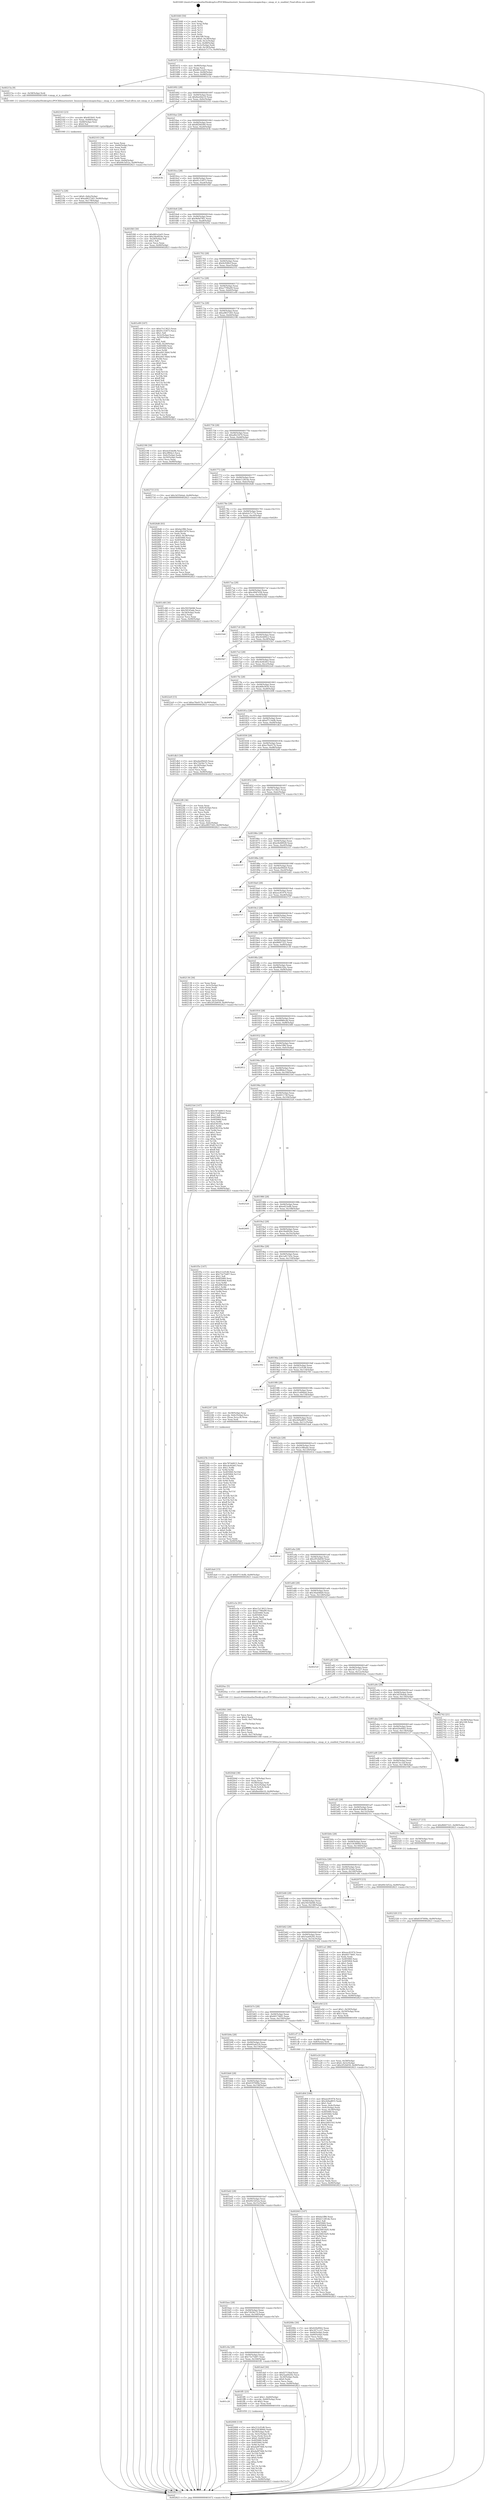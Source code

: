 digraph "0x401640" {
  label = "0x401640 (/mnt/c/Users/mathe/Desktop/tcc/POCII/binaries/extr_linuxsoundsocomapmcbsp.c_omap_st_is_enabled_Final-ollvm.out::main(0))"
  labelloc = "t"
  node[shape=record]

  Entry [label="",width=0.3,height=0.3,shape=circle,fillcolor=black,style=filled]
  "0x401672" [label="{
     0x401672 [32]\l
     | [instrs]\l
     &nbsp;&nbsp;0x401672 \<+6\>: mov -0x90(%rbp),%eax\l
     &nbsp;&nbsp;0x401678 \<+2\>: mov %eax,%ecx\l
     &nbsp;&nbsp;0x40167a \<+6\>: sub $0x881e2a03,%ecx\l
     &nbsp;&nbsp;0x401680 \<+6\>: mov %eax,-0x94(%rbp)\l
     &nbsp;&nbsp;0x401686 \<+6\>: mov %ecx,-0x98(%rbp)\l
     &nbsp;&nbsp;0x40168c \<+6\>: je 000000000040215a \<main+0xb1a\>\l
  }"]
  "0x40215a" [label="{
     0x40215a [9]\l
     | [instrs]\l
     &nbsp;&nbsp;0x40215a \<+4\>: mov -0x58(%rbp),%rdi\l
     &nbsp;&nbsp;0x40215e \<+5\>: call 0000000000401400 \<omap_st_is_enabled\>\l
     | [calls]\l
     &nbsp;&nbsp;0x401400 \{1\} (/mnt/c/Users/mathe/Desktop/tcc/POCII/binaries/extr_linuxsoundsocomapmcbsp.c_omap_st_is_enabled_Final-ollvm.out::omap_st_is_enabled)\l
  }"]
  "0x401692" [label="{
     0x401692 [28]\l
     | [instrs]\l
     &nbsp;&nbsp;0x401692 \<+5\>: jmp 0000000000401697 \<main+0x57\>\l
     &nbsp;&nbsp;0x401697 \<+6\>: mov -0x94(%rbp),%eax\l
     &nbsp;&nbsp;0x40169d \<+5\>: sub $0x8ee0de10,%eax\l
     &nbsp;&nbsp;0x4016a2 \<+6\>: mov %eax,-0x9c(%rbp)\l
     &nbsp;&nbsp;0x4016a8 \<+6\>: je 0000000000402103 \<main+0xac3\>\l
  }"]
  Exit [label="",width=0.3,height=0.3,shape=circle,fillcolor=black,style=filled,peripheries=2]
  "0x402103" [label="{
     0x402103 [36]\l
     | [instrs]\l
     &nbsp;&nbsp;0x402103 \<+2\>: xor %eax,%eax\l
     &nbsp;&nbsp;0x402105 \<+3\>: mov -0x64(%rbp),%ecx\l
     &nbsp;&nbsp;0x402108 \<+2\>: mov %eax,%edx\l
     &nbsp;&nbsp;0x40210a \<+2\>: sub %ecx,%edx\l
     &nbsp;&nbsp;0x40210c \<+2\>: mov %eax,%ecx\l
     &nbsp;&nbsp;0x40210e \<+3\>: sub $0x1,%ecx\l
     &nbsp;&nbsp;0x402111 \<+2\>: add %ecx,%edx\l
     &nbsp;&nbsp;0x402113 \<+2\>: sub %edx,%eax\l
     &nbsp;&nbsp;0x402115 \<+3\>: mov %eax,-0x64(%rbp)\l
     &nbsp;&nbsp;0x402118 \<+10\>: movl $0x69c5d52a,-0x90(%rbp)\l
     &nbsp;&nbsp;0x402122 \<+5\>: jmp 0000000000402823 \<main+0x11e3\>\l
  }"]
  "0x4016ae" [label="{
     0x4016ae [28]\l
     | [instrs]\l
     &nbsp;&nbsp;0x4016ae \<+5\>: jmp 00000000004016b3 \<main+0x73\>\l
     &nbsp;&nbsp;0x4016b3 \<+6\>: mov -0x94(%rbp),%eax\l
     &nbsp;&nbsp;0x4016b9 \<+5\>: sub $0x8f29d260,%eax\l
     &nbsp;&nbsp;0x4016be \<+6\>: mov %eax,-0xa0(%rbp)\l
     &nbsp;&nbsp;0x4016c4 \<+6\>: je 000000000040243b \<main+0xdfb\>\l
  }"]
  "0x402328" [label="{
     0x402328 [15]\l
     | [instrs]\l
     &nbsp;&nbsp;0x402328 \<+10\>: movl $0x6197009e,-0x90(%rbp)\l
     &nbsp;&nbsp;0x402332 \<+5\>: jmp 0000000000402823 \<main+0x11e3\>\l
  }"]
  "0x40243b" [label="{
     0x40243b\l
  }", style=dashed]
  "0x4016ca" [label="{
     0x4016ca [28]\l
     | [instrs]\l
     &nbsp;&nbsp;0x4016ca \<+5\>: jmp 00000000004016cf \<main+0x8f\>\l
     &nbsp;&nbsp;0x4016cf \<+6\>: mov -0x94(%rbp),%eax\l
     &nbsp;&nbsp;0x4016d5 \<+5\>: sub $0x91c53073,%eax\l
     &nbsp;&nbsp;0x4016da \<+6\>: mov %eax,-0xa4(%rbp)\l
     &nbsp;&nbsp;0x4016e0 \<+6\>: je 0000000000401f40 \<main+0x900\>\l
  }"]
  "0x40225b" [label="{
     0x40225b [142]\l
     | [instrs]\l
     &nbsp;&nbsp;0x40225b \<+5\>: mov $0x787dd915,%edx\l
     &nbsp;&nbsp;0x402260 \<+5\>: mov $0xcbc8cb63,%esi\l
     &nbsp;&nbsp;0x402265 \<+3\>: mov $0x1,%r8b\l
     &nbsp;&nbsp;0x402268 \<+3\>: xor %r9d,%r9d\l
     &nbsp;&nbsp;0x40226b \<+8\>: mov 0x405060,%r10d\l
     &nbsp;&nbsp;0x402273 \<+8\>: mov 0x405064,%r11d\l
     &nbsp;&nbsp;0x40227b \<+4\>: sub $0x1,%r9d\l
     &nbsp;&nbsp;0x40227f \<+3\>: mov %r10d,%ebx\l
     &nbsp;&nbsp;0x402282 \<+3\>: add %r9d,%ebx\l
     &nbsp;&nbsp;0x402285 \<+4\>: imul %ebx,%r10d\l
     &nbsp;&nbsp;0x402289 \<+4\>: and $0x1,%r10d\l
     &nbsp;&nbsp;0x40228d \<+4\>: cmp $0x0,%r10d\l
     &nbsp;&nbsp;0x402291 \<+4\>: sete %r14b\l
     &nbsp;&nbsp;0x402295 \<+4\>: cmp $0xa,%r11d\l
     &nbsp;&nbsp;0x402299 \<+4\>: setl %r15b\l
     &nbsp;&nbsp;0x40229d \<+3\>: mov %r14b,%r12b\l
     &nbsp;&nbsp;0x4022a0 \<+4\>: xor $0xff,%r12b\l
     &nbsp;&nbsp;0x4022a4 \<+3\>: mov %r15b,%r13b\l
     &nbsp;&nbsp;0x4022a7 \<+4\>: xor $0xff,%r13b\l
     &nbsp;&nbsp;0x4022ab \<+4\>: xor $0x0,%r8b\l
     &nbsp;&nbsp;0x4022af \<+3\>: mov %r12b,%al\l
     &nbsp;&nbsp;0x4022b2 \<+2\>: and $0x0,%al\l
     &nbsp;&nbsp;0x4022b4 \<+3\>: and %r8b,%r14b\l
     &nbsp;&nbsp;0x4022b7 \<+3\>: mov %r13b,%cl\l
     &nbsp;&nbsp;0x4022ba \<+3\>: and $0x0,%cl\l
     &nbsp;&nbsp;0x4022bd \<+3\>: and %r8b,%r15b\l
     &nbsp;&nbsp;0x4022c0 \<+3\>: or %r14b,%al\l
     &nbsp;&nbsp;0x4022c3 \<+3\>: or %r15b,%cl\l
     &nbsp;&nbsp;0x4022c6 \<+2\>: xor %cl,%al\l
     &nbsp;&nbsp;0x4022c8 \<+3\>: or %r13b,%r12b\l
     &nbsp;&nbsp;0x4022cb \<+4\>: xor $0xff,%r12b\l
     &nbsp;&nbsp;0x4022cf \<+4\>: or $0x0,%r8b\l
     &nbsp;&nbsp;0x4022d3 \<+3\>: and %r8b,%r12b\l
     &nbsp;&nbsp;0x4022d6 \<+3\>: or %r12b,%al\l
     &nbsp;&nbsp;0x4022d9 \<+2\>: test $0x1,%al\l
     &nbsp;&nbsp;0x4022db \<+3\>: cmovne %esi,%edx\l
     &nbsp;&nbsp;0x4022de \<+6\>: mov %edx,-0x90(%rbp)\l
     &nbsp;&nbsp;0x4022e4 \<+5\>: jmp 0000000000402823 \<main+0x11e3\>\l
  }"]
  "0x401f40" [label="{
     0x401f40 [30]\l
     | [instrs]\l
     &nbsp;&nbsp;0x401f40 \<+5\>: mov $0x881e2a03,%eax\l
     &nbsp;&nbsp;0x401f45 \<+5\>: mov $0x18a4924e,%ecx\l
     &nbsp;&nbsp;0x401f4a \<+3\>: mov -0x29(%rbp),%dl\l
     &nbsp;&nbsp;0x401f4d \<+3\>: test $0x1,%dl\l
     &nbsp;&nbsp;0x401f50 \<+3\>: cmovne %ecx,%eax\l
     &nbsp;&nbsp;0x401f53 \<+6\>: mov %eax,-0x90(%rbp)\l
     &nbsp;&nbsp;0x401f59 \<+5\>: jmp 0000000000402823 \<main+0x11e3\>\l
  }"]
  "0x4016e6" [label="{
     0x4016e6 [28]\l
     | [instrs]\l
     &nbsp;&nbsp;0x4016e6 \<+5\>: jmp 00000000004016eb \<main+0xab\>\l
     &nbsp;&nbsp;0x4016eb \<+6\>: mov -0x94(%rbp),%eax\l
     &nbsp;&nbsp;0x4016f1 \<+5\>: sub $0x9b9d7f01,%eax\l
     &nbsp;&nbsp;0x4016f6 \<+6\>: mov %eax,-0xa8(%rbp)\l
     &nbsp;&nbsp;0x4016fc \<+6\>: je 000000000040240e \<main+0xdce\>\l
  }"]
  "0x40217a" [label="{
     0x40217a [28]\l
     | [instrs]\l
     &nbsp;&nbsp;0x40217a \<+7\>: movl $0x0,-0x6c(%rbp)\l
     &nbsp;&nbsp;0x402181 \<+10\>: movl $0xa9837265,-0x90(%rbp)\l
     &nbsp;&nbsp;0x40218b \<+6\>: mov %eax,-0x178(%rbp)\l
     &nbsp;&nbsp;0x402191 \<+5\>: jmp 0000000000402823 \<main+0x11e3\>\l
  }"]
  "0x40240e" [label="{
     0x40240e\l
  }", style=dashed]
  "0x401702" [label="{
     0x401702 [28]\l
     | [instrs]\l
     &nbsp;&nbsp;0x401702 \<+5\>: jmp 0000000000401707 \<main+0xc7\>\l
     &nbsp;&nbsp;0x401707 \<+6\>: mov -0x94(%rbp),%eax\l
     &nbsp;&nbsp;0x40170d \<+5\>: sub $0x9cf28fcf,%eax\l
     &nbsp;&nbsp;0x401712 \<+6\>: mov %eax,-0xac(%rbp)\l
     &nbsp;&nbsp;0x401718 \<+6\>: je 0000000000402551 \<main+0xf11\>\l
  }"]
  "0x402163" [label="{
     0x402163 [23]\l
     | [instrs]\l
     &nbsp;&nbsp;0x402163 \<+10\>: movabs $0x4030d1,%rdi\l
     &nbsp;&nbsp;0x40216d \<+3\>: mov %eax,-0x68(%rbp)\l
     &nbsp;&nbsp;0x402170 \<+3\>: mov -0x68(%rbp),%esi\l
     &nbsp;&nbsp;0x402173 \<+2\>: mov $0x0,%al\l
     &nbsp;&nbsp;0x402175 \<+5\>: call 0000000000401040 \<printf@plt\>\l
     | [calls]\l
     &nbsp;&nbsp;0x401040 \{1\} (unknown)\l
  }"]
  "0x402551" [label="{
     0x402551\l
  }", style=dashed]
  "0x40171e" [label="{
     0x40171e [28]\l
     | [instrs]\l
     &nbsp;&nbsp;0x40171e \<+5\>: jmp 0000000000401723 \<main+0xe3\>\l
     &nbsp;&nbsp;0x401723 \<+6\>: mov -0x94(%rbp),%eax\l
     &nbsp;&nbsp;0x401729 \<+5\>: sub $0xa7790a09,%eax\l
     &nbsp;&nbsp;0x40172e \<+6\>: mov %eax,-0xb0(%rbp)\l
     &nbsp;&nbsp;0x401734 \<+6\>: je 0000000000401e99 \<main+0x859\>\l
  }"]
  "0x4020dd" [label="{
     0x4020dd [38]\l
     | [instrs]\l
     &nbsp;&nbsp;0x4020dd \<+6\>: mov -0x174(%rbp),%ecx\l
     &nbsp;&nbsp;0x4020e3 \<+3\>: imul %eax,%ecx\l
     &nbsp;&nbsp;0x4020e6 \<+4\>: mov -0x58(%rbp),%rdi\l
     &nbsp;&nbsp;0x4020ea \<+4\>: movslq -0x5c(%rbp),%r8\l
     &nbsp;&nbsp;0x4020ee \<+4\>: mov (%rdi,%r8,8),%rdi\l
     &nbsp;&nbsp;0x4020f2 \<+2\>: mov %ecx,(%rdi)\l
     &nbsp;&nbsp;0x4020f4 \<+10\>: movl $0x8ee0de10,-0x90(%rbp)\l
     &nbsp;&nbsp;0x4020fe \<+5\>: jmp 0000000000402823 \<main+0x11e3\>\l
  }"]
  "0x401e99" [label="{
     0x401e99 [167]\l
     | [instrs]\l
     &nbsp;&nbsp;0x401e99 \<+5\>: mov $0xe7e13623,%eax\l
     &nbsp;&nbsp;0x401e9e \<+5\>: mov $0x91c53073,%ecx\l
     &nbsp;&nbsp;0x401ea3 \<+2\>: mov $0x1,%dl\l
     &nbsp;&nbsp;0x401ea5 \<+3\>: mov -0x5c(%rbp),%esi\l
     &nbsp;&nbsp;0x401ea8 \<+3\>: cmp -0x50(%rbp),%esi\l
     &nbsp;&nbsp;0x401eab \<+4\>: setl %dil\l
     &nbsp;&nbsp;0x401eaf \<+4\>: and $0x1,%dil\l
     &nbsp;&nbsp;0x401eb3 \<+4\>: mov %dil,-0x29(%rbp)\l
     &nbsp;&nbsp;0x401eb7 \<+7\>: mov 0x405060,%esi\l
     &nbsp;&nbsp;0x401ebe \<+8\>: mov 0x405064,%r8d\l
     &nbsp;&nbsp;0x401ec6 \<+3\>: mov %esi,%r9d\l
     &nbsp;&nbsp;0x401ec9 \<+7\>: add $0xa4413bb4,%r9d\l
     &nbsp;&nbsp;0x401ed0 \<+4\>: sub $0x1,%r9d\l
     &nbsp;&nbsp;0x401ed4 \<+7\>: sub $0xa4413bb4,%r9d\l
     &nbsp;&nbsp;0x401edb \<+4\>: imul %r9d,%esi\l
     &nbsp;&nbsp;0x401edf \<+3\>: and $0x1,%esi\l
     &nbsp;&nbsp;0x401ee2 \<+3\>: cmp $0x0,%esi\l
     &nbsp;&nbsp;0x401ee5 \<+4\>: sete %dil\l
     &nbsp;&nbsp;0x401ee9 \<+4\>: cmp $0xa,%r8d\l
     &nbsp;&nbsp;0x401eed \<+4\>: setl %r10b\l
     &nbsp;&nbsp;0x401ef1 \<+3\>: mov %dil,%r11b\l
     &nbsp;&nbsp;0x401ef4 \<+4\>: xor $0xff,%r11b\l
     &nbsp;&nbsp;0x401ef8 \<+3\>: mov %r10b,%bl\l
     &nbsp;&nbsp;0x401efb \<+3\>: xor $0xff,%bl\l
     &nbsp;&nbsp;0x401efe \<+3\>: xor $0x0,%dl\l
     &nbsp;&nbsp;0x401f01 \<+3\>: mov %r11b,%r14b\l
     &nbsp;&nbsp;0x401f04 \<+4\>: and $0x0,%r14b\l
     &nbsp;&nbsp;0x401f08 \<+3\>: and %dl,%dil\l
     &nbsp;&nbsp;0x401f0b \<+3\>: mov %bl,%r15b\l
     &nbsp;&nbsp;0x401f0e \<+4\>: and $0x0,%r15b\l
     &nbsp;&nbsp;0x401f12 \<+3\>: and %dl,%r10b\l
     &nbsp;&nbsp;0x401f15 \<+3\>: or %dil,%r14b\l
     &nbsp;&nbsp;0x401f18 \<+3\>: or %r10b,%r15b\l
     &nbsp;&nbsp;0x401f1b \<+3\>: xor %r15b,%r14b\l
     &nbsp;&nbsp;0x401f1e \<+3\>: or %bl,%r11b\l
     &nbsp;&nbsp;0x401f21 \<+4\>: xor $0xff,%r11b\l
     &nbsp;&nbsp;0x401f25 \<+3\>: or $0x0,%dl\l
     &nbsp;&nbsp;0x401f28 \<+3\>: and %dl,%r11b\l
     &nbsp;&nbsp;0x401f2b \<+3\>: or %r11b,%r14b\l
     &nbsp;&nbsp;0x401f2e \<+4\>: test $0x1,%r14b\l
     &nbsp;&nbsp;0x401f32 \<+3\>: cmovne %ecx,%eax\l
     &nbsp;&nbsp;0x401f35 \<+6\>: mov %eax,-0x90(%rbp)\l
     &nbsp;&nbsp;0x401f3b \<+5\>: jmp 0000000000402823 \<main+0x11e3\>\l
  }"]
  "0x40173a" [label="{
     0x40173a [28]\l
     | [instrs]\l
     &nbsp;&nbsp;0x40173a \<+5\>: jmp 000000000040173f \<main+0xff\>\l
     &nbsp;&nbsp;0x40173f \<+6\>: mov -0x94(%rbp),%eax\l
     &nbsp;&nbsp;0x401745 \<+5\>: sub $0xa9837265,%eax\l
     &nbsp;&nbsp;0x40174a \<+6\>: mov %eax,-0xb4(%rbp)\l
     &nbsp;&nbsp;0x401750 \<+6\>: je 0000000000402196 \<main+0xb56\>\l
  }"]
  "0x4020b1" [label="{
     0x4020b1 [44]\l
     | [instrs]\l
     &nbsp;&nbsp;0x4020b1 \<+2\>: xor %ecx,%ecx\l
     &nbsp;&nbsp;0x4020b3 \<+5\>: mov $0x2,%edx\l
     &nbsp;&nbsp;0x4020b8 \<+6\>: mov %edx,-0x170(%rbp)\l
     &nbsp;&nbsp;0x4020be \<+1\>: cltd\l
     &nbsp;&nbsp;0x4020bf \<+6\>: mov -0x170(%rbp),%esi\l
     &nbsp;&nbsp;0x4020c5 \<+2\>: idiv %esi\l
     &nbsp;&nbsp;0x4020c7 \<+6\>: imul $0xfffffffe,%edx,%edx\l
     &nbsp;&nbsp;0x4020cd \<+3\>: sub $0x1,%ecx\l
     &nbsp;&nbsp;0x4020d0 \<+2\>: sub %ecx,%edx\l
     &nbsp;&nbsp;0x4020d2 \<+6\>: mov %edx,-0x174(%rbp)\l
     &nbsp;&nbsp;0x4020d8 \<+5\>: call 0000000000401160 \<next_i\>\l
     | [calls]\l
     &nbsp;&nbsp;0x401160 \{1\} (/mnt/c/Users/mathe/Desktop/tcc/POCII/binaries/extr_linuxsoundsocomapmcbsp.c_omap_st_is_enabled_Final-ollvm.out::next_i)\l
  }"]
  "0x402196" [label="{
     0x402196 [30]\l
     | [instrs]\l
     &nbsp;&nbsp;0x402196 \<+5\>: mov $0x4c63de9b,%eax\l
     &nbsp;&nbsp;0x40219b \<+5\>: mov $0x2ff44e3,%ecx\l
     &nbsp;&nbsp;0x4021a0 \<+3\>: mov -0x6c(%rbp),%edx\l
     &nbsp;&nbsp;0x4021a3 \<+3\>: cmp -0x50(%rbp),%edx\l
     &nbsp;&nbsp;0x4021a6 \<+3\>: cmovl %ecx,%eax\l
     &nbsp;&nbsp;0x4021a9 \<+6\>: mov %eax,-0x90(%rbp)\l
     &nbsp;&nbsp;0x4021af \<+5\>: jmp 0000000000402823 \<main+0x11e3\>\l
  }"]
  "0x401756" [label="{
     0x401756 [28]\l
     | [instrs]\l
     &nbsp;&nbsp;0x401756 \<+5\>: jmp 000000000040175b \<main+0x11b\>\l
     &nbsp;&nbsp;0x40175b \<+6\>: mov -0x94(%rbp),%eax\l
     &nbsp;&nbsp;0x401761 \<+5\>: sub $0xafb23470,%eax\l
     &nbsp;&nbsp;0x401766 \<+6\>: mov %eax,-0xb8(%rbp)\l
     &nbsp;&nbsp;0x40176c \<+6\>: je 0000000000402733 \<main+0x10f3\>\l
  }"]
  "0x402008" [label="{
     0x402008 [119]\l
     | [instrs]\l
     &nbsp;&nbsp;0x402008 \<+5\>: mov $0x212cf1d6,%ecx\l
     &nbsp;&nbsp;0x40200d \<+5\>: mov $0x53438944,%edx\l
     &nbsp;&nbsp;0x402012 \<+4\>: mov -0x58(%rbp),%rdi\l
     &nbsp;&nbsp;0x402016 \<+4\>: movslq -0x5c(%rbp),%rsi\l
     &nbsp;&nbsp;0x40201a \<+4\>: mov %rax,(%rdi,%rsi,8)\l
     &nbsp;&nbsp;0x40201e \<+7\>: movl $0x0,-0x64(%rbp)\l
     &nbsp;&nbsp;0x402025 \<+8\>: mov 0x405060,%r8d\l
     &nbsp;&nbsp;0x40202d \<+8\>: mov 0x405064,%r9d\l
     &nbsp;&nbsp;0x402035 \<+3\>: mov %r8d,%r10d\l
     &nbsp;&nbsp;0x402038 \<+7\>: add $0xda9f7466,%r10d\l
     &nbsp;&nbsp;0x40203f \<+4\>: sub $0x1,%r10d\l
     &nbsp;&nbsp;0x402043 \<+7\>: sub $0xda9f7466,%r10d\l
     &nbsp;&nbsp;0x40204a \<+4\>: imul %r10d,%r8d\l
     &nbsp;&nbsp;0x40204e \<+4\>: and $0x1,%r8d\l
     &nbsp;&nbsp;0x402052 \<+4\>: cmp $0x0,%r8d\l
     &nbsp;&nbsp;0x402056 \<+4\>: sete %r11b\l
     &nbsp;&nbsp;0x40205a \<+4\>: cmp $0xa,%r9d\l
     &nbsp;&nbsp;0x40205e \<+3\>: setl %bl\l
     &nbsp;&nbsp;0x402061 \<+3\>: mov %r11b,%r14b\l
     &nbsp;&nbsp;0x402064 \<+3\>: and %bl,%r14b\l
     &nbsp;&nbsp;0x402067 \<+3\>: xor %bl,%r11b\l
     &nbsp;&nbsp;0x40206a \<+3\>: or %r11b,%r14b\l
     &nbsp;&nbsp;0x40206d \<+4\>: test $0x1,%r14b\l
     &nbsp;&nbsp;0x402071 \<+3\>: cmovne %edx,%ecx\l
     &nbsp;&nbsp;0x402074 \<+6\>: mov %ecx,-0x90(%rbp)\l
     &nbsp;&nbsp;0x40207a \<+5\>: jmp 0000000000402823 \<main+0x11e3\>\l
  }"]
  "0x402733" [label="{
     0x402733 [15]\l
     | [instrs]\l
     &nbsp;&nbsp;0x402733 \<+10\>: movl $0x3d35b4ab,-0x90(%rbp)\l
     &nbsp;&nbsp;0x40273d \<+5\>: jmp 0000000000402823 \<main+0x11e3\>\l
  }"]
  "0x401772" [label="{
     0x401772 [28]\l
     | [instrs]\l
     &nbsp;&nbsp;0x401772 \<+5\>: jmp 0000000000401777 \<main+0x137\>\l
     &nbsp;&nbsp;0x401777 \<+6\>: mov -0x94(%rbp),%eax\l
     &nbsp;&nbsp;0x40177d \<+5\>: sub $0xb11281de,%eax\l
     &nbsp;&nbsp;0x401782 \<+6\>: mov %eax,-0xbc(%rbp)\l
     &nbsp;&nbsp;0x401788 \<+6\>: je 00000000004026d6 \<main+0x1096\>\l
  }"]
  "0x401c26" [label="{
     0x401c26\l
  }", style=dashed]
  "0x4026d6" [label="{
     0x4026d6 [93]\l
     | [instrs]\l
     &nbsp;&nbsp;0x4026d6 \<+5\>: mov $0xba1f86,%eax\l
     &nbsp;&nbsp;0x4026db \<+5\>: mov $0xafb23470,%ecx\l
     &nbsp;&nbsp;0x4026e0 \<+2\>: xor %edx,%edx\l
     &nbsp;&nbsp;0x4026e2 \<+7\>: movl $0x0,-0x38(%rbp)\l
     &nbsp;&nbsp;0x4026e9 \<+7\>: mov 0x405060,%esi\l
     &nbsp;&nbsp;0x4026f0 \<+7\>: mov 0x405064,%edi\l
     &nbsp;&nbsp;0x4026f7 \<+3\>: sub $0x1,%edx\l
     &nbsp;&nbsp;0x4026fa \<+3\>: mov %esi,%r8d\l
     &nbsp;&nbsp;0x4026fd \<+3\>: add %edx,%r8d\l
     &nbsp;&nbsp;0x402700 \<+4\>: imul %r8d,%esi\l
     &nbsp;&nbsp;0x402704 \<+3\>: and $0x1,%esi\l
     &nbsp;&nbsp;0x402707 \<+3\>: cmp $0x0,%esi\l
     &nbsp;&nbsp;0x40270a \<+4\>: sete %r9b\l
     &nbsp;&nbsp;0x40270e \<+3\>: cmp $0xa,%edi\l
     &nbsp;&nbsp;0x402711 \<+4\>: setl %r10b\l
     &nbsp;&nbsp;0x402715 \<+3\>: mov %r9b,%r11b\l
     &nbsp;&nbsp;0x402718 \<+3\>: and %r10b,%r11b\l
     &nbsp;&nbsp;0x40271b \<+3\>: xor %r10b,%r9b\l
     &nbsp;&nbsp;0x40271e \<+3\>: or %r9b,%r11b\l
     &nbsp;&nbsp;0x402721 \<+4\>: test $0x1,%r11b\l
     &nbsp;&nbsp;0x402725 \<+3\>: cmovne %ecx,%eax\l
     &nbsp;&nbsp;0x402728 \<+6\>: mov %eax,-0x90(%rbp)\l
     &nbsp;&nbsp;0x40272e \<+5\>: jmp 0000000000402823 \<main+0x11e3\>\l
  }"]
  "0x40178e" [label="{
     0x40178e [28]\l
     | [instrs]\l
     &nbsp;&nbsp;0x40178e \<+5\>: jmp 0000000000401793 \<main+0x153\>\l
     &nbsp;&nbsp;0x401793 \<+6\>: mov -0x94(%rbp),%eax\l
     &nbsp;&nbsp;0x401799 \<+5\>: sub $0xb2e7c77e,%eax\l
     &nbsp;&nbsp;0x40179e \<+6\>: mov %eax,-0xc0(%rbp)\l
     &nbsp;&nbsp;0x4017a4 \<+6\>: je 0000000000401c68 \<main+0x628\>\l
  }"]
  "0x401ff1" [label="{
     0x401ff1 [23]\l
     | [instrs]\l
     &nbsp;&nbsp;0x401ff1 \<+7\>: movl $0x1,-0x60(%rbp)\l
     &nbsp;&nbsp;0x401ff8 \<+4\>: movslq -0x60(%rbp),%rax\l
     &nbsp;&nbsp;0x401ffc \<+4\>: shl $0x2,%rax\l
     &nbsp;&nbsp;0x402000 \<+3\>: mov %rax,%rdi\l
     &nbsp;&nbsp;0x402003 \<+5\>: call 0000000000401050 \<malloc@plt\>\l
     | [calls]\l
     &nbsp;&nbsp;0x401050 \{1\} (unknown)\l
  }"]
  "0x401c68" [label="{
     0x401c68 [30]\l
     | [instrs]\l
     &nbsp;&nbsp;0x401c68 \<+5\>: mov $0x5925b046,%eax\l
     &nbsp;&nbsp;0x401c6d \<+5\>: mov $0x59145afa,%ecx\l
     &nbsp;&nbsp;0x401c72 \<+3\>: mov -0x34(%rbp),%edx\l
     &nbsp;&nbsp;0x401c75 \<+3\>: cmp $0x2,%edx\l
     &nbsp;&nbsp;0x401c78 \<+3\>: cmovne %ecx,%eax\l
     &nbsp;&nbsp;0x401c7b \<+6\>: mov %eax,-0x90(%rbp)\l
     &nbsp;&nbsp;0x401c81 \<+5\>: jmp 0000000000402823 \<main+0x11e3\>\l
  }"]
  "0x4017aa" [label="{
     0x4017aa [28]\l
     | [instrs]\l
     &nbsp;&nbsp;0x4017aa \<+5\>: jmp 00000000004017af \<main+0x16f\>\l
     &nbsp;&nbsp;0x4017af \<+6\>: mov -0x94(%rbp),%eax\l
     &nbsp;&nbsp;0x4017b5 \<+5\>: sub $0xc4947e58,%eax\l
     &nbsp;&nbsp;0x4017ba \<+6\>: mov %eax,-0xc4(%rbp)\l
     &nbsp;&nbsp;0x4017c0 \<+6\>: je 00000000004025dd \<main+0xf9d\>\l
  }"]
  "0x402823" [label="{
     0x402823 [5]\l
     | [instrs]\l
     &nbsp;&nbsp;0x402823 \<+5\>: jmp 0000000000401672 \<main+0x32\>\l
  }"]
  "0x401640" [label="{
     0x401640 [50]\l
     | [instrs]\l
     &nbsp;&nbsp;0x401640 \<+1\>: push %rbp\l
     &nbsp;&nbsp;0x401641 \<+3\>: mov %rsp,%rbp\l
     &nbsp;&nbsp;0x401644 \<+2\>: push %r15\l
     &nbsp;&nbsp;0x401646 \<+2\>: push %r14\l
     &nbsp;&nbsp;0x401648 \<+2\>: push %r13\l
     &nbsp;&nbsp;0x40164a \<+2\>: push %r12\l
     &nbsp;&nbsp;0x40164c \<+1\>: push %rbx\l
     &nbsp;&nbsp;0x40164d \<+7\>: sub $0x168,%rsp\l
     &nbsp;&nbsp;0x401654 \<+7\>: movl $0x0,-0x38(%rbp)\l
     &nbsp;&nbsp;0x40165b \<+3\>: mov %edi,-0x3c(%rbp)\l
     &nbsp;&nbsp;0x40165e \<+4\>: mov %rsi,-0x48(%rbp)\l
     &nbsp;&nbsp;0x401662 \<+3\>: mov -0x3c(%rbp),%edi\l
     &nbsp;&nbsp;0x401665 \<+3\>: mov %edi,-0x34(%rbp)\l
     &nbsp;&nbsp;0x401668 \<+10\>: movl $0xb2e7c77e,-0x90(%rbp)\l
  }"]
  "0x401e24" [label="{
     0x401e24 [26]\l
     | [instrs]\l
     &nbsp;&nbsp;0x401e24 \<+4\>: mov %rax,-0x58(%rbp)\l
     &nbsp;&nbsp;0x401e28 \<+7\>: movl $0x0,-0x5c(%rbp)\l
     &nbsp;&nbsp;0x401e2f \<+10\>: movl $0x2f52b659,-0x90(%rbp)\l
     &nbsp;&nbsp;0x401e39 \<+5\>: jmp 0000000000402823 \<main+0x11e3\>\l
  }"]
  "0x4025dd" [label="{
     0x4025dd\l
  }", style=dashed]
  "0x4017c6" [label="{
     0x4017c6 [28]\l
     | [instrs]\l
     &nbsp;&nbsp;0x4017c6 \<+5\>: jmp 00000000004017cb \<main+0x18b\>\l
     &nbsp;&nbsp;0x4017cb \<+6\>: mov -0x94(%rbp),%eax\l
     &nbsp;&nbsp;0x4017d1 \<+5\>: sub $0xc6cb69c2,%eax\l
     &nbsp;&nbsp;0x4017d6 \<+6\>: mov %eax,-0xc8(%rbp)\l
     &nbsp;&nbsp;0x4017dc \<+6\>: je 00000000004025b7 \<main+0xf77\>\l
  }"]
  "0x401c0a" [label="{
     0x401c0a [28]\l
     | [instrs]\l
     &nbsp;&nbsp;0x401c0a \<+5\>: jmp 0000000000401c0f \<main+0x5cf\>\l
     &nbsp;&nbsp;0x401c0f \<+6\>: mov -0x94(%rbp),%eax\l
     &nbsp;&nbsp;0x401c15 \<+5\>: sub $0x73e75d07,%eax\l
     &nbsp;&nbsp;0x401c1a \<+6\>: mov %eax,-0x164(%rbp)\l
     &nbsp;&nbsp;0x401c20 \<+6\>: je 0000000000401ff1 \<main+0x9b1\>\l
  }"]
  "0x4025b7" [label="{
     0x4025b7\l
  }", style=dashed]
  "0x4017e2" [label="{
     0x4017e2 [28]\l
     | [instrs]\l
     &nbsp;&nbsp;0x4017e2 \<+5\>: jmp 00000000004017e7 \<main+0x1a7\>\l
     &nbsp;&nbsp;0x4017e7 \<+6\>: mov -0x94(%rbp),%eax\l
     &nbsp;&nbsp;0x4017ed \<+5\>: sub $0xcbc8cb63,%eax\l
     &nbsp;&nbsp;0x4017f2 \<+6\>: mov %eax,-0xcc(%rbp)\l
     &nbsp;&nbsp;0x4017f8 \<+6\>: je 00000000004022e9 \<main+0xca9\>\l
  }"]
  "0x401def" [label="{
     0x401def [30]\l
     | [instrs]\l
     &nbsp;&nbsp;0x401def \<+5\>: mov $0xf27156af,%eax\l
     &nbsp;&nbsp;0x401df4 \<+5\>: mov $0x5aa64292,%ecx\l
     &nbsp;&nbsp;0x401df9 \<+3\>: mov -0x30(%rbp),%edx\l
     &nbsp;&nbsp;0x401dfc \<+3\>: cmp $0x0,%edx\l
     &nbsp;&nbsp;0x401dff \<+3\>: cmove %ecx,%eax\l
     &nbsp;&nbsp;0x401e02 \<+6\>: mov %eax,-0x90(%rbp)\l
     &nbsp;&nbsp;0x401e08 \<+5\>: jmp 0000000000402823 \<main+0x11e3\>\l
  }"]
  "0x4022e9" [label="{
     0x4022e9 [15]\l
     | [instrs]\l
     &nbsp;&nbsp;0x4022e9 \<+10\>: movl $0xe76e017b,-0x90(%rbp)\l
     &nbsp;&nbsp;0x4022f3 \<+5\>: jmp 0000000000402823 \<main+0x11e3\>\l
  }"]
  "0x4017fe" [label="{
     0x4017fe [28]\l
     | [instrs]\l
     &nbsp;&nbsp;0x4017fe \<+5\>: jmp 0000000000401803 \<main+0x1c3\>\l
     &nbsp;&nbsp;0x401803 \<+6\>: mov -0x94(%rbp),%eax\l
     &nbsp;&nbsp;0x401809 \<+5\>: sub $0xd69cf456,%eax\l
     &nbsp;&nbsp;0x40180e \<+6\>: mov %eax,-0xd0(%rbp)\l
     &nbsp;&nbsp;0x401814 \<+6\>: je 0000000000402498 \<main+0xe58\>\l
  }"]
  "0x401bee" [label="{
     0x401bee [28]\l
     | [instrs]\l
     &nbsp;&nbsp;0x401bee \<+5\>: jmp 0000000000401bf3 \<main+0x5b3\>\l
     &nbsp;&nbsp;0x401bf3 \<+6\>: mov -0x94(%rbp),%eax\l
     &nbsp;&nbsp;0x401bf9 \<+5\>: sub $0x72b56c72,%eax\l
     &nbsp;&nbsp;0x401bfe \<+6\>: mov %eax,-0x160(%rbp)\l
     &nbsp;&nbsp;0x401c04 \<+6\>: je 0000000000401def \<main+0x7af\>\l
  }"]
  "0x402498" [label="{
     0x402498\l
  }", style=dashed]
  "0x40181a" [label="{
     0x40181a [28]\l
     | [instrs]\l
     &nbsp;&nbsp;0x40181a \<+5\>: jmp 000000000040181f \<main+0x1df\>\l
     &nbsp;&nbsp;0x40181f \<+6\>: mov -0x94(%rbp),%eax\l
     &nbsp;&nbsp;0x401825 \<+5\>: sub $0xd7114efb,%eax\l
     &nbsp;&nbsp;0x40182a \<+6\>: mov %eax,-0xd4(%rbp)\l
     &nbsp;&nbsp;0x401830 \<+6\>: je 0000000000401db3 \<main+0x773\>\l
  }"]
  "0x40208e" [label="{
     0x40208e [30]\l
     | [instrs]\l
     &nbsp;&nbsp;0x40208e \<+5\>: mov $0x420ef042,%eax\l
     &nbsp;&nbsp;0x402093 \<+5\>: mov $0x3471c227,%ecx\l
     &nbsp;&nbsp;0x402098 \<+3\>: mov -0x64(%rbp),%edx\l
     &nbsp;&nbsp;0x40209b \<+3\>: cmp -0x60(%rbp),%edx\l
     &nbsp;&nbsp;0x40209e \<+3\>: cmovl %ecx,%eax\l
     &nbsp;&nbsp;0x4020a1 \<+6\>: mov %eax,-0x90(%rbp)\l
     &nbsp;&nbsp;0x4020a7 \<+5\>: jmp 0000000000402823 \<main+0x11e3\>\l
  }"]
  "0x401db3" [label="{
     0x401db3 [30]\l
     | [instrs]\l
     &nbsp;&nbsp;0x401db3 \<+5\>: mov $0xebe09d20,%eax\l
     &nbsp;&nbsp;0x401db8 \<+5\>: mov $0x72b56c72,%ecx\l
     &nbsp;&nbsp;0x401dbd \<+3\>: mov -0x30(%rbp),%edx\l
     &nbsp;&nbsp;0x401dc0 \<+3\>: cmp $0x1,%edx\l
     &nbsp;&nbsp;0x401dc3 \<+3\>: cmovl %ecx,%eax\l
     &nbsp;&nbsp;0x401dc6 \<+6\>: mov %eax,-0x90(%rbp)\l
     &nbsp;&nbsp;0x401dcc \<+5\>: jmp 0000000000402823 \<main+0x11e3\>\l
  }"]
  "0x401836" [label="{
     0x401836 [28]\l
     | [instrs]\l
     &nbsp;&nbsp;0x401836 \<+5\>: jmp 000000000040183b \<main+0x1fb\>\l
     &nbsp;&nbsp;0x40183b \<+6\>: mov -0x94(%rbp),%eax\l
     &nbsp;&nbsp;0x401841 \<+5\>: sub $0xe76e017b,%eax\l
     &nbsp;&nbsp;0x401846 \<+6\>: mov %eax,-0xd8(%rbp)\l
     &nbsp;&nbsp;0x40184c \<+6\>: je 00000000004022f8 \<main+0xcb8\>\l
  }"]
  "0x401bd2" [label="{
     0x401bd2 [28]\l
     | [instrs]\l
     &nbsp;&nbsp;0x401bd2 \<+5\>: jmp 0000000000401bd7 \<main+0x597\>\l
     &nbsp;&nbsp;0x401bd7 \<+6\>: mov -0x94(%rbp),%eax\l
     &nbsp;&nbsp;0x401bdd \<+5\>: sub $0x69c5d52a,%eax\l
     &nbsp;&nbsp;0x401be2 \<+6\>: mov %eax,-0x15c(%rbp)\l
     &nbsp;&nbsp;0x401be8 \<+6\>: je 000000000040208e \<main+0xa4e\>\l
  }"]
  "0x4022f8" [label="{
     0x4022f8 [36]\l
     | [instrs]\l
     &nbsp;&nbsp;0x4022f8 \<+2\>: xor %eax,%eax\l
     &nbsp;&nbsp;0x4022fa \<+3\>: mov -0x6c(%rbp),%ecx\l
     &nbsp;&nbsp;0x4022fd \<+2\>: mov %eax,%edx\l
     &nbsp;&nbsp;0x4022ff \<+2\>: sub %ecx,%edx\l
     &nbsp;&nbsp;0x402301 \<+2\>: mov %eax,%ecx\l
     &nbsp;&nbsp;0x402303 \<+3\>: sub $0x1,%ecx\l
     &nbsp;&nbsp;0x402306 \<+2\>: add %ecx,%edx\l
     &nbsp;&nbsp;0x402308 \<+2\>: sub %edx,%eax\l
     &nbsp;&nbsp;0x40230a \<+3\>: mov %eax,-0x6c(%rbp)\l
     &nbsp;&nbsp;0x40230d \<+10\>: movl $0xa9837265,-0x90(%rbp)\l
     &nbsp;&nbsp;0x402317 \<+5\>: jmp 0000000000402823 \<main+0x11e3\>\l
  }"]
  "0x401852" [label="{
     0x401852 [28]\l
     | [instrs]\l
     &nbsp;&nbsp;0x401852 \<+5\>: jmp 0000000000401857 \<main+0x217\>\l
     &nbsp;&nbsp;0x401857 \<+6\>: mov -0x94(%rbp),%eax\l
     &nbsp;&nbsp;0x40185d \<+5\>: sub $0xe7e13623,%eax\l
     &nbsp;&nbsp;0x401862 \<+6\>: mov %eax,-0xdc(%rbp)\l
     &nbsp;&nbsp;0x401868 \<+6\>: je 0000000000402776 \<main+0x1136\>\l
  }"]
  "0x402643" [label="{
     0x402643 [147]\l
     | [instrs]\l
     &nbsp;&nbsp;0x402643 \<+5\>: mov $0xba1f86,%eax\l
     &nbsp;&nbsp;0x402648 \<+5\>: mov $0xb11281de,%ecx\l
     &nbsp;&nbsp;0x40264d \<+2\>: mov $0x1,%dl\l
     &nbsp;&nbsp;0x40264f \<+7\>: mov 0x405060,%esi\l
     &nbsp;&nbsp;0x402656 \<+7\>: mov 0x405064,%edi\l
     &nbsp;&nbsp;0x40265d \<+3\>: mov %esi,%r8d\l
     &nbsp;&nbsp;0x402660 \<+7\>: add $0x50810ef5,%r8d\l
     &nbsp;&nbsp;0x402667 \<+4\>: sub $0x1,%r8d\l
     &nbsp;&nbsp;0x40266b \<+7\>: sub $0x50810ef5,%r8d\l
     &nbsp;&nbsp;0x402672 \<+4\>: imul %r8d,%esi\l
     &nbsp;&nbsp;0x402676 \<+3\>: and $0x1,%esi\l
     &nbsp;&nbsp;0x402679 \<+3\>: cmp $0x0,%esi\l
     &nbsp;&nbsp;0x40267c \<+4\>: sete %r9b\l
     &nbsp;&nbsp;0x402680 \<+3\>: cmp $0xa,%edi\l
     &nbsp;&nbsp;0x402683 \<+4\>: setl %r10b\l
     &nbsp;&nbsp;0x402687 \<+3\>: mov %r9b,%r11b\l
     &nbsp;&nbsp;0x40268a \<+4\>: xor $0xff,%r11b\l
     &nbsp;&nbsp;0x40268e \<+3\>: mov %r10b,%bl\l
     &nbsp;&nbsp;0x402691 \<+3\>: xor $0xff,%bl\l
     &nbsp;&nbsp;0x402694 \<+3\>: xor $0x0,%dl\l
     &nbsp;&nbsp;0x402697 \<+3\>: mov %r11b,%r14b\l
     &nbsp;&nbsp;0x40269a \<+4\>: and $0x0,%r14b\l
     &nbsp;&nbsp;0x40269e \<+3\>: and %dl,%r9b\l
     &nbsp;&nbsp;0x4026a1 \<+3\>: mov %bl,%r15b\l
     &nbsp;&nbsp;0x4026a4 \<+4\>: and $0x0,%r15b\l
     &nbsp;&nbsp;0x4026a8 \<+3\>: and %dl,%r10b\l
     &nbsp;&nbsp;0x4026ab \<+3\>: or %r9b,%r14b\l
     &nbsp;&nbsp;0x4026ae \<+3\>: or %r10b,%r15b\l
     &nbsp;&nbsp;0x4026b1 \<+3\>: xor %r15b,%r14b\l
     &nbsp;&nbsp;0x4026b4 \<+3\>: or %bl,%r11b\l
     &nbsp;&nbsp;0x4026b7 \<+4\>: xor $0xff,%r11b\l
     &nbsp;&nbsp;0x4026bb \<+3\>: or $0x0,%dl\l
     &nbsp;&nbsp;0x4026be \<+3\>: and %dl,%r11b\l
     &nbsp;&nbsp;0x4026c1 \<+3\>: or %r11b,%r14b\l
     &nbsp;&nbsp;0x4026c4 \<+4\>: test $0x1,%r14b\l
     &nbsp;&nbsp;0x4026c8 \<+3\>: cmovne %ecx,%eax\l
     &nbsp;&nbsp;0x4026cb \<+6\>: mov %eax,-0x90(%rbp)\l
     &nbsp;&nbsp;0x4026d1 \<+5\>: jmp 0000000000402823 \<main+0x11e3\>\l
  }"]
  "0x402776" [label="{
     0x402776\l
  }", style=dashed]
  "0x40186e" [label="{
     0x40186e [28]\l
     | [instrs]\l
     &nbsp;&nbsp;0x40186e \<+5\>: jmp 0000000000401873 \<main+0x233\>\l
     &nbsp;&nbsp;0x401873 \<+6\>: mov -0x94(%rbp),%eax\l
     &nbsp;&nbsp;0x401879 \<+5\>: sub $0xe9e68928,%eax\l
     &nbsp;&nbsp;0x40187e \<+6\>: mov %eax,-0xe0(%rbp)\l
     &nbsp;&nbsp;0x401884 \<+6\>: je 0000000000402337 \<main+0xcf7\>\l
  }"]
  "0x401bb6" [label="{
     0x401bb6 [28]\l
     | [instrs]\l
     &nbsp;&nbsp;0x401bb6 \<+5\>: jmp 0000000000401bbb \<main+0x57b\>\l
     &nbsp;&nbsp;0x401bbb \<+6\>: mov -0x94(%rbp),%eax\l
     &nbsp;&nbsp;0x401bc1 \<+5\>: sub $0x6197009e,%eax\l
     &nbsp;&nbsp;0x401bc6 \<+6\>: mov %eax,-0x158(%rbp)\l
     &nbsp;&nbsp;0x401bcc \<+6\>: je 0000000000402643 \<main+0x1003\>\l
  }"]
  "0x402337" [label="{
     0x402337\l
  }", style=dashed]
  "0x40188a" [label="{
     0x40188a [28]\l
     | [instrs]\l
     &nbsp;&nbsp;0x40188a \<+5\>: jmp 000000000040188f \<main+0x24f\>\l
     &nbsp;&nbsp;0x40188f \<+6\>: mov -0x94(%rbp),%eax\l
     &nbsp;&nbsp;0x401895 \<+5\>: sub $0xebe09d20,%eax\l
     &nbsp;&nbsp;0x40189a \<+6\>: mov %eax,-0xe4(%rbp)\l
     &nbsp;&nbsp;0x4018a0 \<+6\>: je 0000000000401dd1 \<main+0x791\>\l
  }"]
  "0x402477" [label="{
     0x402477\l
  }", style=dashed]
  "0x401dd1" [label="{
     0x401dd1\l
  }", style=dashed]
  "0x4018a6" [label="{
     0x4018a6 [28]\l
     | [instrs]\l
     &nbsp;&nbsp;0x4018a6 \<+5\>: jmp 00000000004018ab \<main+0x26b\>\l
     &nbsp;&nbsp;0x4018ab \<+6\>: mov -0x94(%rbp),%eax\l
     &nbsp;&nbsp;0x4018b1 \<+5\>: sub $0xeec81974,%eax\l
     &nbsp;&nbsp;0x4018b6 \<+6\>: mov %eax,-0xe8(%rbp)\l
     &nbsp;&nbsp;0x4018bc \<+6\>: je 0000000000402757 \<main+0x1117\>\l
  }"]
  "0x401d04" [label="{
     0x401d04 [160]\l
     | [instrs]\l
     &nbsp;&nbsp;0x401d04 \<+5\>: mov $0xeec81974,%ecx\l
     &nbsp;&nbsp;0x401d09 \<+5\>: mov $0x2b9ad855,%edx\l
     &nbsp;&nbsp;0x401d0e \<+3\>: mov $0x1,%sil\l
     &nbsp;&nbsp;0x401d11 \<+3\>: mov %eax,-0x4c(%rbp)\l
     &nbsp;&nbsp;0x401d14 \<+3\>: mov -0x4c(%rbp),%eax\l
     &nbsp;&nbsp;0x401d17 \<+3\>: mov %eax,-0x30(%rbp)\l
     &nbsp;&nbsp;0x401d1a \<+7\>: mov 0x405060,%eax\l
     &nbsp;&nbsp;0x401d21 \<+8\>: mov 0x405064,%r8d\l
     &nbsp;&nbsp;0x401d29 \<+3\>: mov %eax,%r9d\l
     &nbsp;&nbsp;0x401d2c \<+7\>: add $0xe26021b5,%r9d\l
     &nbsp;&nbsp;0x401d33 \<+4\>: sub $0x1,%r9d\l
     &nbsp;&nbsp;0x401d37 \<+7\>: sub $0xe26021b5,%r9d\l
     &nbsp;&nbsp;0x401d3e \<+4\>: imul %r9d,%eax\l
     &nbsp;&nbsp;0x401d42 \<+3\>: and $0x1,%eax\l
     &nbsp;&nbsp;0x401d45 \<+3\>: cmp $0x0,%eax\l
     &nbsp;&nbsp;0x401d48 \<+4\>: sete %r10b\l
     &nbsp;&nbsp;0x401d4c \<+4\>: cmp $0xa,%r8d\l
     &nbsp;&nbsp;0x401d50 \<+4\>: setl %r11b\l
     &nbsp;&nbsp;0x401d54 \<+3\>: mov %r10b,%bl\l
     &nbsp;&nbsp;0x401d57 \<+3\>: xor $0xff,%bl\l
     &nbsp;&nbsp;0x401d5a \<+3\>: mov %r11b,%r14b\l
     &nbsp;&nbsp;0x401d5d \<+4\>: xor $0xff,%r14b\l
     &nbsp;&nbsp;0x401d61 \<+4\>: xor $0x1,%sil\l
     &nbsp;&nbsp;0x401d65 \<+3\>: mov %bl,%r15b\l
     &nbsp;&nbsp;0x401d68 \<+4\>: and $0xff,%r15b\l
     &nbsp;&nbsp;0x401d6c \<+3\>: and %sil,%r10b\l
     &nbsp;&nbsp;0x401d6f \<+3\>: mov %r14b,%r12b\l
     &nbsp;&nbsp;0x401d72 \<+4\>: and $0xff,%r12b\l
     &nbsp;&nbsp;0x401d76 \<+3\>: and %sil,%r11b\l
     &nbsp;&nbsp;0x401d79 \<+3\>: or %r10b,%r15b\l
     &nbsp;&nbsp;0x401d7c \<+3\>: or %r11b,%r12b\l
     &nbsp;&nbsp;0x401d7f \<+3\>: xor %r12b,%r15b\l
     &nbsp;&nbsp;0x401d82 \<+3\>: or %r14b,%bl\l
     &nbsp;&nbsp;0x401d85 \<+3\>: xor $0xff,%bl\l
     &nbsp;&nbsp;0x401d88 \<+4\>: or $0x1,%sil\l
     &nbsp;&nbsp;0x401d8c \<+3\>: and %sil,%bl\l
     &nbsp;&nbsp;0x401d8f \<+3\>: or %bl,%r15b\l
     &nbsp;&nbsp;0x401d92 \<+4\>: test $0x1,%r15b\l
     &nbsp;&nbsp;0x401d96 \<+3\>: cmovne %edx,%ecx\l
     &nbsp;&nbsp;0x401d99 \<+6\>: mov %ecx,-0x90(%rbp)\l
     &nbsp;&nbsp;0x401d9f \<+5\>: jmp 0000000000402823 \<main+0x11e3\>\l
  }"]
  "0x402757" [label="{
     0x402757\l
  }", style=dashed]
  "0x4018c2" [label="{
     0x4018c2 [28]\l
     | [instrs]\l
     &nbsp;&nbsp;0x4018c2 \<+5\>: jmp 00000000004018c7 \<main+0x287\>\l
     &nbsp;&nbsp;0x4018c7 \<+6\>: mov -0x94(%rbp),%eax\l
     &nbsp;&nbsp;0x4018cd \<+5\>: sub $0xf27156af,%eax\l
     &nbsp;&nbsp;0x4018d2 \<+6\>: mov %eax,-0xec(%rbp)\l
     &nbsp;&nbsp;0x4018d8 \<+6\>: je 0000000000402620 \<main+0xfe0\>\l
  }"]
  "0x401b9a" [label="{
     0x401b9a [28]\l
     | [instrs]\l
     &nbsp;&nbsp;0x401b9a \<+5\>: jmp 0000000000401b9f \<main+0x55f\>\l
     &nbsp;&nbsp;0x401b9f \<+6\>: mov -0x94(%rbp),%eax\l
     &nbsp;&nbsp;0x401ba5 \<+5\>: sub $0x602ab518,%eax\l
     &nbsp;&nbsp;0x401baa \<+6\>: mov %eax,-0x154(%rbp)\l
     &nbsp;&nbsp;0x401bb0 \<+6\>: je 0000000000402477 \<main+0xe37\>\l
  }"]
  "0x402620" [label="{
     0x402620\l
  }", style=dashed]
  "0x4018de" [label="{
     0x4018de [28]\l
     | [instrs]\l
     &nbsp;&nbsp;0x4018de \<+5\>: jmp 00000000004018e3 \<main+0x2a3\>\l
     &nbsp;&nbsp;0x4018e3 \<+6\>: mov -0x94(%rbp),%eax\l
     &nbsp;&nbsp;0x4018e9 \<+5\>: sub $0xf6607321,%eax\l
     &nbsp;&nbsp;0x4018ee \<+6\>: mov %eax,-0xf0(%rbp)\l
     &nbsp;&nbsp;0x4018f4 \<+6\>: je 0000000000402136 \<main+0xaf6\>\l
  }"]
  "0x401cf7" [label="{
     0x401cf7 [13]\l
     | [instrs]\l
     &nbsp;&nbsp;0x401cf7 \<+4\>: mov -0x48(%rbp),%rax\l
     &nbsp;&nbsp;0x401cfb \<+4\>: mov 0x8(%rax),%rdi\l
     &nbsp;&nbsp;0x401cff \<+5\>: call 0000000000401060 \<atoi@plt\>\l
     | [calls]\l
     &nbsp;&nbsp;0x401060 \{1\} (unknown)\l
  }"]
  "0x402136" [label="{
     0x402136 [36]\l
     | [instrs]\l
     &nbsp;&nbsp;0x402136 \<+2\>: xor %eax,%eax\l
     &nbsp;&nbsp;0x402138 \<+3\>: mov -0x5c(%rbp),%ecx\l
     &nbsp;&nbsp;0x40213b \<+2\>: mov %eax,%edx\l
     &nbsp;&nbsp;0x40213d \<+2\>: sub %ecx,%edx\l
     &nbsp;&nbsp;0x40213f \<+2\>: mov %eax,%ecx\l
     &nbsp;&nbsp;0x402141 \<+3\>: sub $0x1,%ecx\l
     &nbsp;&nbsp;0x402144 \<+2\>: add %ecx,%edx\l
     &nbsp;&nbsp;0x402146 \<+2\>: sub %edx,%eax\l
     &nbsp;&nbsp;0x402148 \<+3\>: mov %eax,-0x5c(%rbp)\l
     &nbsp;&nbsp;0x40214b \<+10\>: movl $0x2f52b659,-0x90(%rbp)\l
     &nbsp;&nbsp;0x402155 \<+5\>: jmp 0000000000402823 \<main+0x11e3\>\l
  }"]
  "0x4018fa" [label="{
     0x4018fa [28]\l
     | [instrs]\l
     &nbsp;&nbsp;0x4018fa \<+5\>: jmp 00000000004018ff \<main+0x2bf\>\l
     &nbsp;&nbsp;0x4018ff \<+6\>: mov -0x94(%rbp),%eax\l
     &nbsp;&nbsp;0x401905 \<+5\>: sub $0xf8bb32bc,%eax\l
     &nbsp;&nbsp;0x40190a \<+6\>: mov %eax,-0xf4(%rbp)\l
     &nbsp;&nbsp;0x401910 \<+6\>: je 00000000004027e1 \<main+0x11a1\>\l
  }"]
  "0x401b7e" [label="{
     0x401b7e [28]\l
     | [instrs]\l
     &nbsp;&nbsp;0x401b7e \<+5\>: jmp 0000000000401b83 \<main+0x543\>\l
     &nbsp;&nbsp;0x401b83 \<+6\>: mov -0x94(%rbp),%eax\l
     &nbsp;&nbsp;0x401b89 \<+5\>: sub $0x601746f1,%eax\l
     &nbsp;&nbsp;0x401b8e \<+6\>: mov %eax,-0x150(%rbp)\l
     &nbsp;&nbsp;0x401b94 \<+6\>: je 0000000000401cf7 \<main+0x6b7\>\l
  }"]
  "0x4027e1" [label="{
     0x4027e1\l
  }", style=dashed]
  "0x401916" [label="{
     0x401916 [28]\l
     | [instrs]\l
     &nbsp;&nbsp;0x401916 \<+5\>: jmp 000000000040191b \<main+0x2db\>\l
     &nbsp;&nbsp;0x40191b \<+6\>: mov -0x94(%rbp),%eax\l
     &nbsp;&nbsp;0x401921 \<+5\>: sub $0xfd980c4d,%eax\l
     &nbsp;&nbsp;0x401926 \<+6\>: mov %eax,-0xf8(%rbp)\l
     &nbsp;&nbsp;0x40192c \<+6\>: je 00000000004024f8 \<main+0xeb8\>\l
  }"]
  "0x401e0d" [label="{
     0x401e0d [23]\l
     | [instrs]\l
     &nbsp;&nbsp;0x401e0d \<+7\>: movl $0x1,-0x50(%rbp)\l
     &nbsp;&nbsp;0x401e14 \<+4\>: movslq -0x50(%rbp),%rax\l
     &nbsp;&nbsp;0x401e18 \<+4\>: shl $0x3,%rax\l
     &nbsp;&nbsp;0x401e1c \<+3\>: mov %rax,%rdi\l
     &nbsp;&nbsp;0x401e1f \<+5\>: call 0000000000401050 \<malloc@plt\>\l
     | [calls]\l
     &nbsp;&nbsp;0x401050 \{1\} (unknown)\l
  }"]
  "0x4024f8" [label="{
     0x4024f8\l
  }", style=dashed]
  "0x401932" [label="{
     0x401932 [28]\l
     | [instrs]\l
     &nbsp;&nbsp;0x401932 \<+5\>: jmp 0000000000401937 \<main+0x2f7\>\l
     &nbsp;&nbsp;0x401937 \<+6\>: mov -0x94(%rbp),%eax\l
     &nbsp;&nbsp;0x40193d \<+5\>: sub $0xba1f86,%eax\l
     &nbsp;&nbsp;0x401942 \<+6\>: mov %eax,-0xfc(%rbp)\l
     &nbsp;&nbsp;0x401948 \<+6\>: je 0000000000402812 \<main+0x11d2\>\l
  }"]
  "0x401b62" [label="{
     0x401b62 [28]\l
     | [instrs]\l
     &nbsp;&nbsp;0x401b62 \<+5\>: jmp 0000000000401b67 \<main+0x527\>\l
     &nbsp;&nbsp;0x401b67 \<+6\>: mov -0x94(%rbp),%eax\l
     &nbsp;&nbsp;0x401b6d \<+5\>: sub $0x5aa64292,%eax\l
     &nbsp;&nbsp;0x401b72 \<+6\>: mov %eax,-0x14c(%rbp)\l
     &nbsp;&nbsp;0x401b78 \<+6\>: je 0000000000401e0d \<main+0x7cd\>\l
  }"]
  "0x402812" [label="{
     0x402812\l
  }", style=dashed]
  "0x40194e" [label="{
     0x40194e [28]\l
     | [instrs]\l
     &nbsp;&nbsp;0x40194e \<+5\>: jmp 0000000000401953 \<main+0x313\>\l
     &nbsp;&nbsp;0x401953 \<+6\>: mov -0x94(%rbp),%eax\l
     &nbsp;&nbsp;0x401959 \<+5\>: sub $0x2ff44e3,%eax\l
     &nbsp;&nbsp;0x40195e \<+6\>: mov %eax,-0x100(%rbp)\l
     &nbsp;&nbsp;0x401964 \<+6\>: je 00000000004021b4 \<main+0xb74\>\l
  }"]
  "0x401ca1" [label="{
     0x401ca1 [86]\l
     | [instrs]\l
     &nbsp;&nbsp;0x401ca1 \<+5\>: mov $0xeec81974,%eax\l
     &nbsp;&nbsp;0x401ca6 \<+5\>: mov $0x601746f1,%ecx\l
     &nbsp;&nbsp;0x401cab \<+2\>: xor %edx,%edx\l
     &nbsp;&nbsp;0x401cad \<+7\>: mov 0x405060,%esi\l
     &nbsp;&nbsp;0x401cb4 \<+7\>: mov 0x405064,%edi\l
     &nbsp;&nbsp;0x401cbb \<+3\>: sub $0x1,%edx\l
     &nbsp;&nbsp;0x401cbe \<+3\>: mov %esi,%r8d\l
     &nbsp;&nbsp;0x401cc1 \<+3\>: add %edx,%r8d\l
     &nbsp;&nbsp;0x401cc4 \<+4\>: imul %r8d,%esi\l
     &nbsp;&nbsp;0x401cc8 \<+3\>: and $0x1,%esi\l
     &nbsp;&nbsp;0x401ccb \<+3\>: cmp $0x0,%esi\l
     &nbsp;&nbsp;0x401cce \<+4\>: sete %r9b\l
     &nbsp;&nbsp;0x401cd2 \<+3\>: cmp $0xa,%edi\l
     &nbsp;&nbsp;0x401cd5 \<+4\>: setl %r10b\l
     &nbsp;&nbsp;0x401cd9 \<+3\>: mov %r9b,%r11b\l
     &nbsp;&nbsp;0x401cdc \<+3\>: and %r10b,%r11b\l
     &nbsp;&nbsp;0x401cdf \<+3\>: xor %r10b,%r9b\l
     &nbsp;&nbsp;0x401ce2 \<+3\>: or %r9b,%r11b\l
     &nbsp;&nbsp;0x401ce5 \<+4\>: test $0x1,%r11b\l
     &nbsp;&nbsp;0x401ce9 \<+3\>: cmovne %ecx,%eax\l
     &nbsp;&nbsp;0x401cec \<+6\>: mov %eax,-0x90(%rbp)\l
     &nbsp;&nbsp;0x401cf2 \<+5\>: jmp 0000000000402823 \<main+0x11e3\>\l
  }"]
  "0x4021b4" [label="{
     0x4021b4 [147]\l
     | [instrs]\l
     &nbsp;&nbsp;0x4021b4 \<+5\>: mov $0x787dd915,%eax\l
     &nbsp;&nbsp;0x4021b9 \<+5\>: mov $0x21e69da4,%ecx\l
     &nbsp;&nbsp;0x4021be \<+2\>: mov $0x1,%dl\l
     &nbsp;&nbsp;0x4021c0 \<+7\>: mov 0x405060,%esi\l
     &nbsp;&nbsp;0x4021c7 \<+7\>: mov 0x405064,%edi\l
     &nbsp;&nbsp;0x4021ce \<+3\>: mov %esi,%r8d\l
     &nbsp;&nbsp;0x4021d1 \<+7\>: add $0x936193a,%r8d\l
     &nbsp;&nbsp;0x4021d8 \<+4\>: sub $0x1,%r8d\l
     &nbsp;&nbsp;0x4021dc \<+7\>: sub $0x936193a,%r8d\l
     &nbsp;&nbsp;0x4021e3 \<+4\>: imul %r8d,%esi\l
     &nbsp;&nbsp;0x4021e7 \<+3\>: and $0x1,%esi\l
     &nbsp;&nbsp;0x4021ea \<+3\>: cmp $0x0,%esi\l
     &nbsp;&nbsp;0x4021ed \<+4\>: sete %r9b\l
     &nbsp;&nbsp;0x4021f1 \<+3\>: cmp $0xa,%edi\l
     &nbsp;&nbsp;0x4021f4 \<+4\>: setl %r10b\l
     &nbsp;&nbsp;0x4021f8 \<+3\>: mov %r9b,%r11b\l
     &nbsp;&nbsp;0x4021fb \<+4\>: xor $0xff,%r11b\l
     &nbsp;&nbsp;0x4021ff \<+3\>: mov %r10b,%bl\l
     &nbsp;&nbsp;0x402202 \<+3\>: xor $0xff,%bl\l
     &nbsp;&nbsp;0x402205 \<+3\>: xor $0x0,%dl\l
     &nbsp;&nbsp;0x402208 \<+3\>: mov %r11b,%r14b\l
     &nbsp;&nbsp;0x40220b \<+4\>: and $0x0,%r14b\l
     &nbsp;&nbsp;0x40220f \<+3\>: and %dl,%r9b\l
     &nbsp;&nbsp;0x402212 \<+3\>: mov %bl,%r15b\l
     &nbsp;&nbsp;0x402215 \<+4\>: and $0x0,%r15b\l
     &nbsp;&nbsp;0x402219 \<+3\>: and %dl,%r10b\l
     &nbsp;&nbsp;0x40221c \<+3\>: or %r9b,%r14b\l
     &nbsp;&nbsp;0x40221f \<+3\>: or %r10b,%r15b\l
     &nbsp;&nbsp;0x402222 \<+3\>: xor %r15b,%r14b\l
     &nbsp;&nbsp;0x402225 \<+3\>: or %bl,%r11b\l
     &nbsp;&nbsp;0x402228 \<+4\>: xor $0xff,%r11b\l
     &nbsp;&nbsp;0x40222c \<+3\>: or $0x0,%dl\l
     &nbsp;&nbsp;0x40222f \<+3\>: and %dl,%r11b\l
     &nbsp;&nbsp;0x402232 \<+3\>: or %r11b,%r14b\l
     &nbsp;&nbsp;0x402235 \<+4\>: test $0x1,%r14b\l
     &nbsp;&nbsp;0x402239 \<+3\>: cmovne %ecx,%eax\l
     &nbsp;&nbsp;0x40223c \<+6\>: mov %eax,-0x90(%rbp)\l
     &nbsp;&nbsp;0x402242 \<+5\>: jmp 0000000000402823 \<main+0x11e3\>\l
  }"]
  "0x40196a" [label="{
     0x40196a [28]\l
     | [instrs]\l
     &nbsp;&nbsp;0x40196a \<+5\>: jmp 000000000040196f \<main+0x32f\>\l
     &nbsp;&nbsp;0x40196f \<+6\>: mov -0x94(%rbp),%eax\l
     &nbsp;&nbsp;0x401975 \<+5\>: sub $0x601174f,%eax\l
     &nbsp;&nbsp;0x40197a \<+6\>: mov %eax,-0x104(%rbp)\l
     &nbsp;&nbsp;0x401980 \<+6\>: je 0000000000402520 \<main+0xee0\>\l
  }"]
  "0x401b46" [label="{
     0x401b46 [28]\l
     | [instrs]\l
     &nbsp;&nbsp;0x401b46 \<+5\>: jmp 0000000000401b4b \<main+0x50b\>\l
     &nbsp;&nbsp;0x401b4b \<+6\>: mov -0x94(%rbp),%eax\l
     &nbsp;&nbsp;0x401b51 \<+5\>: sub $0x5925b046,%eax\l
     &nbsp;&nbsp;0x401b56 \<+6\>: mov %eax,-0x148(%rbp)\l
     &nbsp;&nbsp;0x401b5c \<+6\>: je 0000000000401ca1 \<main+0x661\>\l
  }"]
  "0x402520" [label="{
     0x402520\l
  }", style=dashed]
  "0x401986" [label="{
     0x401986 [28]\l
     | [instrs]\l
     &nbsp;&nbsp;0x401986 \<+5\>: jmp 000000000040198b \<main+0x34b\>\l
     &nbsp;&nbsp;0x40198b \<+6\>: mov -0x94(%rbp),%eax\l
     &nbsp;&nbsp;0x401991 \<+5\>: sub $0xe623a9b,%eax\l
     &nbsp;&nbsp;0x401996 \<+6\>: mov %eax,-0x108(%rbp)\l
     &nbsp;&nbsp;0x40199c \<+6\>: je 0000000000402605 \<main+0xfc5\>\l
  }"]
  "0x401c86" [label="{
     0x401c86\l
  }", style=dashed]
  "0x402605" [label="{
     0x402605\l
  }", style=dashed]
  "0x4019a2" [label="{
     0x4019a2 [28]\l
     | [instrs]\l
     &nbsp;&nbsp;0x4019a2 \<+5\>: jmp 00000000004019a7 \<main+0x367\>\l
     &nbsp;&nbsp;0x4019a7 \<+6\>: mov -0x94(%rbp),%eax\l
     &nbsp;&nbsp;0x4019ad \<+5\>: sub $0x18a4924e,%eax\l
     &nbsp;&nbsp;0x4019b2 \<+6\>: mov %eax,-0x10c(%rbp)\l
     &nbsp;&nbsp;0x4019b8 \<+6\>: je 0000000000401f5e \<main+0x91e\>\l
  }"]
  "0x401b2a" [label="{
     0x401b2a [28]\l
     | [instrs]\l
     &nbsp;&nbsp;0x401b2a \<+5\>: jmp 0000000000401b2f \<main+0x4ef\>\l
     &nbsp;&nbsp;0x401b2f \<+6\>: mov -0x94(%rbp),%eax\l
     &nbsp;&nbsp;0x401b35 \<+5\>: sub $0x59145afa,%eax\l
     &nbsp;&nbsp;0x401b3a \<+6\>: mov %eax,-0x144(%rbp)\l
     &nbsp;&nbsp;0x401b40 \<+6\>: je 0000000000401c86 \<main+0x646\>\l
  }"]
  "0x401f5e" [label="{
     0x401f5e [147]\l
     | [instrs]\l
     &nbsp;&nbsp;0x401f5e \<+5\>: mov $0x212cf1d6,%eax\l
     &nbsp;&nbsp;0x401f63 \<+5\>: mov $0x73e75d07,%ecx\l
     &nbsp;&nbsp;0x401f68 \<+2\>: mov $0x1,%dl\l
     &nbsp;&nbsp;0x401f6a \<+7\>: mov 0x405060,%esi\l
     &nbsp;&nbsp;0x401f71 \<+7\>: mov 0x405064,%edi\l
     &nbsp;&nbsp;0x401f78 \<+3\>: mov %esi,%r8d\l
     &nbsp;&nbsp;0x401f7b \<+7\>: sub $0x89634bc9,%r8d\l
     &nbsp;&nbsp;0x401f82 \<+4\>: sub $0x1,%r8d\l
     &nbsp;&nbsp;0x401f86 \<+7\>: add $0x89634bc9,%r8d\l
     &nbsp;&nbsp;0x401f8d \<+4\>: imul %r8d,%esi\l
     &nbsp;&nbsp;0x401f91 \<+3\>: and $0x1,%esi\l
     &nbsp;&nbsp;0x401f94 \<+3\>: cmp $0x0,%esi\l
     &nbsp;&nbsp;0x401f97 \<+4\>: sete %r9b\l
     &nbsp;&nbsp;0x401f9b \<+3\>: cmp $0xa,%edi\l
     &nbsp;&nbsp;0x401f9e \<+4\>: setl %r10b\l
     &nbsp;&nbsp;0x401fa2 \<+3\>: mov %r9b,%r11b\l
     &nbsp;&nbsp;0x401fa5 \<+4\>: xor $0xff,%r11b\l
     &nbsp;&nbsp;0x401fa9 \<+3\>: mov %r10b,%bl\l
     &nbsp;&nbsp;0x401fac \<+3\>: xor $0xff,%bl\l
     &nbsp;&nbsp;0x401faf \<+3\>: xor $0x1,%dl\l
     &nbsp;&nbsp;0x401fb2 \<+3\>: mov %r11b,%r14b\l
     &nbsp;&nbsp;0x401fb5 \<+4\>: and $0xff,%r14b\l
     &nbsp;&nbsp;0x401fb9 \<+3\>: and %dl,%r9b\l
     &nbsp;&nbsp;0x401fbc \<+3\>: mov %bl,%r15b\l
     &nbsp;&nbsp;0x401fbf \<+4\>: and $0xff,%r15b\l
     &nbsp;&nbsp;0x401fc3 \<+3\>: and %dl,%r10b\l
     &nbsp;&nbsp;0x401fc6 \<+3\>: or %r9b,%r14b\l
     &nbsp;&nbsp;0x401fc9 \<+3\>: or %r10b,%r15b\l
     &nbsp;&nbsp;0x401fcc \<+3\>: xor %r15b,%r14b\l
     &nbsp;&nbsp;0x401fcf \<+3\>: or %bl,%r11b\l
     &nbsp;&nbsp;0x401fd2 \<+4\>: xor $0xff,%r11b\l
     &nbsp;&nbsp;0x401fd6 \<+3\>: or $0x1,%dl\l
     &nbsp;&nbsp;0x401fd9 \<+3\>: and %dl,%r11b\l
     &nbsp;&nbsp;0x401fdc \<+3\>: or %r11b,%r14b\l
     &nbsp;&nbsp;0x401fdf \<+4\>: test $0x1,%r14b\l
     &nbsp;&nbsp;0x401fe3 \<+3\>: cmovne %ecx,%eax\l
     &nbsp;&nbsp;0x401fe6 \<+6\>: mov %eax,-0x90(%rbp)\l
     &nbsp;&nbsp;0x401fec \<+5\>: jmp 0000000000402823 \<main+0x11e3\>\l
  }"]
  "0x4019be" [label="{
     0x4019be [28]\l
     | [instrs]\l
     &nbsp;&nbsp;0x4019be \<+5\>: jmp 00000000004019c3 \<main+0x383\>\l
     &nbsp;&nbsp;0x4019c3 \<+6\>: mov -0x94(%rbp),%eax\l
     &nbsp;&nbsp;0x4019c9 \<+5\>: sub $0x1a817d3c,%eax\l
     &nbsp;&nbsp;0x4019ce \<+6\>: mov %eax,-0x110(%rbp)\l
     &nbsp;&nbsp;0x4019d4 \<+6\>: je 0000000000402392 \<main+0xd52\>\l
  }"]
  "0x40207f" [label="{
     0x40207f [15]\l
     | [instrs]\l
     &nbsp;&nbsp;0x40207f \<+10\>: movl $0x69c5d52a,-0x90(%rbp)\l
     &nbsp;&nbsp;0x402089 \<+5\>: jmp 0000000000402823 \<main+0x11e3\>\l
  }"]
  "0x402392" [label="{
     0x402392\l
  }", style=dashed]
  "0x4019da" [label="{
     0x4019da [28]\l
     | [instrs]\l
     &nbsp;&nbsp;0x4019da \<+5\>: jmp 00000000004019df \<main+0x39f\>\l
     &nbsp;&nbsp;0x4019df \<+6\>: mov -0x94(%rbp),%eax\l
     &nbsp;&nbsp;0x4019e5 \<+5\>: sub $0x212cf1d6,%eax\l
     &nbsp;&nbsp;0x4019ea \<+6\>: mov %eax,-0x114(%rbp)\l
     &nbsp;&nbsp;0x4019f0 \<+6\>: je 0000000000402785 \<main+0x1145\>\l
  }"]
  "0x401b0e" [label="{
     0x401b0e [28]\l
     | [instrs]\l
     &nbsp;&nbsp;0x401b0e \<+5\>: jmp 0000000000401b13 \<main+0x4d3\>\l
     &nbsp;&nbsp;0x401b13 \<+6\>: mov -0x94(%rbp),%eax\l
     &nbsp;&nbsp;0x401b19 \<+5\>: sub $0x53438944,%eax\l
     &nbsp;&nbsp;0x401b1e \<+6\>: mov %eax,-0x140(%rbp)\l
     &nbsp;&nbsp;0x401b24 \<+6\>: je 000000000040207f \<main+0xa3f\>\l
  }"]
  "0x402785" [label="{
     0x402785\l
  }", style=dashed]
  "0x4019f6" [label="{
     0x4019f6 [28]\l
     | [instrs]\l
     &nbsp;&nbsp;0x4019f6 \<+5\>: jmp 00000000004019fb \<main+0x3bb\>\l
     &nbsp;&nbsp;0x4019fb \<+6\>: mov -0x94(%rbp),%eax\l
     &nbsp;&nbsp;0x401a01 \<+5\>: sub $0x21e69da4,%eax\l
     &nbsp;&nbsp;0x401a06 \<+6\>: mov %eax,-0x118(%rbp)\l
     &nbsp;&nbsp;0x401a0c \<+6\>: je 0000000000402247 \<main+0xc07\>\l
  }"]
  "0x40231c" [label="{
     0x40231c [12]\l
     | [instrs]\l
     &nbsp;&nbsp;0x40231c \<+4\>: mov -0x58(%rbp),%rax\l
     &nbsp;&nbsp;0x402320 \<+3\>: mov %rax,%rdi\l
     &nbsp;&nbsp;0x402323 \<+5\>: call 0000000000401030 \<free@plt\>\l
     | [calls]\l
     &nbsp;&nbsp;0x401030 \{1\} (unknown)\l
  }"]
  "0x402247" [label="{
     0x402247 [20]\l
     | [instrs]\l
     &nbsp;&nbsp;0x402247 \<+4\>: mov -0x58(%rbp),%rax\l
     &nbsp;&nbsp;0x40224b \<+4\>: movslq -0x6c(%rbp),%rcx\l
     &nbsp;&nbsp;0x40224f \<+4\>: mov (%rax,%rcx,8),%rax\l
     &nbsp;&nbsp;0x402253 \<+3\>: mov %rax,%rdi\l
     &nbsp;&nbsp;0x402256 \<+5\>: call 0000000000401030 \<free@plt\>\l
     | [calls]\l
     &nbsp;&nbsp;0x401030 \{1\} (unknown)\l
  }"]
  "0x401a12" [label="{
     0x401a12 [28]\l
     | [instrs]\l
     &nbsp;&nbsp;0x401a12 \<+5\>: jmp 0000000000401a17 \<main+0x3d7\>\l
     &nbsp;&nbsp;0x401a17 \<+6\>: mov -0x94(%rbp),%eax\l
     &nbsp;&nbsp;0x401a1d \<+5\>: sub $0x2b9ad855,%eax\l
     &nbsp;&nbsp;0x401a22 \<+6\>: mov %eax,-0x11c(%rbp)\l
     &nbsp;&nbsp;0x401a28 \<+6\>: je 0000000000401da4 \<main+0x764\>\l
  }"]
  "0x401af2" [label="{
     0x401af2 [28]\l
     | [instrs]\l
     &nbsp;&nbsp;0x401af2 \<+5\>: jmp 0000000000401af7 \<main+0x4b7\>\l
     &nbsp;&nbsp;0x401af7 \<+6\>: mov -0x94(%rbp),%eax\l
     &nbsp;&nbsp;0x401afd \<+5\>: sub $0x4c63de9b,%eax\l
     &nbsp;&nbsp;0x401b02 \<+6\>: mov %eax,-0x13c(%rbp)\l
     &nbsp;&nbsp;0x401b08 \<+6\>: je 000000000040231c \<main+0xcdc\>\l
  }"]
  "0x401da4" [label="{
     0x401da4 [15]\l
     | [instrs]\l
     &nbsp;&nbsp;0x401da4 \<+10\>: movl $0xd7114efb,-0x90(%rbp)\l
     &nbsp;&nbsp;0x401dae \<+5\>: jmp 0000000000402823 \<main+0x11e3\>\l
  }"]
  "0x401a2e" [label="{
     0x401a2e [28]\l
     | [instrs]\l
     &nbsp;&nbsp;0x401a2e \<+5\>: jmp 0000000000401a33 \<main+0x3f3\>\l
     &nbsp;&nbsp;0x401a33 \<+6\>: mov -0x94(%rbp),%eax\l
     &nbsp;&nbsp;0x401a39 \<+5\>: sub $0x2c0fba4e,%eax\l
     &nbsp;&nbsp;0x401a3e \<+6\>: mov %eax,-0x120(%rbp)\l
     &nbsp;&nbsp;0x401a44 \<+6\>: je 000000000040241d \<main+0xddd\>\l
  }"]
  "0x402596" [label="{
     0x402596\l
  }", style=dashed]
  "0x40241d" [label="{
     0x40241d\l
  }", style=dashed]
  "0x401a4a" [label="{
     0x401a4a [28]\l
     | [instrs]\l
     &nbsp;&nbsp;0x401a4a \<+5\>: jmp 0000000000401a4f \<main+0x40f\>\l
     &nbsp;&nbsp;0x401a4f \<+6\>: mov -0x94(%rbp),%eax\l
     &nbsp;&nbsp;0x401a55 \<+5\>: sub $0x2f52b659,%eax\l
     &nbsp;&nbsp;0x401a5a \<+6\>: mov %eax,-0x124(%rbp)\l
     &nbsp;&nbsp;0x401a60 \<+6\>: je 0000000000401e3e \<main+0x7fe\>\l
  }"]
  "0x401ad6" [label="{
     0x401ad6 [28]\l
     | [instrs]\l
     &nbsp;&nbsp;0x401ad6 \<+5\>: jmp 0000000000401adb \<main+0x49b\>\l
     &nbsp;&nbsp;0x401adb \<+6\>: mov -0x94(%rbp),%eax\l
     &nbsp;&nbsp;0x401ae1 \<+5\>: sub $0x453cc3ef,%eax\l
     &nbsp;&nbsp;0x401ae6 \<+6\>: mov %eax,-0x138(%rbp)\l
     &nbsp;&nbsp;0x401aec \<+6\>: je 0000000000402596 \<main+0xf56\>\l
  }"]
  "0x401e3e" [label="{
     0x401e3e [91]\l
     | [instrs]\l
     &nbsp;&nbsp;0x401e3e \<+5\>: mov $0xe7e13623,%eax\l
     &nbsp;&nbsp;0x401e43 \<+5\>: mov $0xa7790a09,%ecx\l
     &nbsp;&nbsp;0x401e48 \<+7\>: mov 0x405060,%edx\l
     &nbsp;&nbsp;0x401e4f \<+7\>: mov 0x405064,%esi\l
     &nbsp;&nbsp;0x401e56 \<+2\>: mov %edx,%edi\l
     &nbsp;&nbsp;0x401e58 \<+6\>: add $0xe676233d,%edi\l
     &nbsp;&nbsp;0x401e5e \<+3\>: sub $0x1,%edi\l
     &nbsp;&nbsp;0x401e61 \<+6\>: sub $0xe676233d,%edi\l
     &nbsp;&nbsp;0x401e67 \<+3\>: imul %edi,%edx\l
     &nbsp;&nbsp;0x401e6a \<+3\>: and $0x1,%edx\l
     &nbsp;&nbsp;0x401e6d \<+3\>: cmp $0x0,%edx\l
     &nbsp;&nbsp;0x401e70 \<+4\>: sete %r8b\l
     &nbsp;&nbsp;0x401e74 \<+3\>: cmp $0xa,%esi\l
     &nbsp;&nbsp;0x401e77 \<+4\>: setl %r9b\l
     &nbsp;&nbsp;0x401e7b \<+3\>: mov %r8b,%r10b\l
     &nbsp;&nbsp;0x401e7e \<+3\>: and %r9b,%r10b\l
     &nbsp;&nbsp;0x401e81 \<+3\>: xor %r9b,%r8b\l
     &nbsp;&nbsp;0x401e84 \<+3\>: or %r8b,%r10b\l
     &nbsp;&nbsp;0x401e87 \<+4\>: test $0x1,%r10b\l
     &nbsp;&nbsp;0x401e8b \<+3\>: cmovne %ecx,%eax\l
     &nbsp;&nbsp;0x401e8e \<+6\>: mov %eax,-0x90(%rbp)\l
     &nbsp;&nbsp;0x401e94 \<+5\>: jmp 0000000000402823 \<main+0x11e3\>\l
  }"]
  "0x401a66" [label="{
     0x401a66 [28]\l
     | [instrs]\l
     &nbsp;&nbsp;0x401a66 \<+5\>: jmp 0000000000401a6b \<main+0x42b\>\l
     &nbsp;&nbsp;0x401a6b \<+6\>: mov -0x94(%rbp),%eax\l
     &nbsp;&nbsp;0x401a71 \<+5\>: sub $0x30ab46b9,%eax\l
     &nbsp;&nbsp;0x401a76 \<+6\>: mov %eax,-0x128(%rbp)\l
     &nbsp;&nbsp;0x401a7c \<+6\>: je 000000000040252f \<main+0xeef\>\l
  }"]
  "0x402127" [label="{
     0x402127 [15]\l
     | [instrs]\l
     &nbsp;&nbsp;0x402127 \<+10\>: movl $0xf6607321,-0x90(%rbp)\l
     &nbsp;&nbsp;0x402131 \<+5\>: jmp 0000000000402823 \<main+0x11e3\>\l
  }"]
  "0x40252f" [label="{
     0x40252f\l
  }", style=dashed]
  "0x401a82" [label="{
     0x401a82 [28]\l
     | [instrs]\l
     &nbsp;&nbsp;0x401a82 \<+5\>: jmp 0000000000401a87 \<main+0x447\>\l
     &nbsp;&nbsp;0x401a87 \<+6\>: mov -0x94(%rbp),%eax\l
     &nbsp;&nbsp;0x401a8d \<+5\>: sub $0x3471c227,%eax\l
     &nbsp;&nbsp;0x401a92 \<+6\>: mov %eax,-0x12c(%rbp)\l
     &nbsp;&nbsp;0x401a98 \<+6\>: je 00000000004020ac \<main+0xa6c\>\l
  }"]
  "0x401aba" [label="{
     0x401aba [28]\l
     | [instrs]\l
     &nbsp;&nbsp;0x401aba \<+5\>: jmp 0000000000401abf \<main+0x47f\>\l
     &nbsp;&nbsp;0x401abf \<+6\>: mov -0x94(%rbp),%eax\l
     &nbsp;&nbsp;0x401ac5 \<+5\>: sub $0x420ef042,%eax\l
     &nbsp;&nbsp;0x401aca \<+6\>: mov %eax,-0x134(%rbp)\l
     &nbsp;&nbsp;0x401ad0 \<+6\>: je 0000000000402127 \<main+0xae7\>\l
  }"]
  "0x4020ac" [label="{
     0x4020ac [5]\l
     | [instrs]\l
     &nbsp;&nbsp;0x4020ac \<+5\>: call 0000000000401160 \<next_i\>\l
     | [calls]\l
     &nbsp;&nbsp;0x401160 \{1\} (/mnt/c/Users/mathe/Desktop/tcc/POCII/binaries/extr_linuxsoundsocomapmcbsp.c_omap_st_is_enabled_Final-ollvm.out::next_i)\l
  }"]
  "0x401a9e" [label="{
     0x401a9e [28]\l
     | [instrs]\l
     &nbsp;&nbsp;0x401a9e \<+5\>: jmp 0000000000401aa3 \<main+0x463\>\l
     &nbsp;&nbsp;0x401aa3 \<+6\>: mov -0x94(%rbp),%eax\l
     &nbsp;&nbsp;0x401aa9 \<+5\>: sub $0x3d35b4ab,%eax\l
     &nbsp;&nbsp;0x401aae \<+6\>: mov %eax,-0x130(%rbp)\l
     &nbsp;&nbsp;0x401ab4 \<+6\>: je 0000000000402742 \<main+0x1102\>\l
  }"]
  "0x402742" [label="{
     0x402742 [21]\l
     | [instrs]\l
     &nbsp;&nbsp;0x402742 \<+3\>: mov -0x38(%rbp),%eax\l
     &nbsp;&nbsp;0x402745 \<+7\>: add $0x168,%rsp\l
     &nbsp;&nbsp;0x40274c \<+1\>: pop %rbx\l
     &nbsp;&nbsp;0x40274d \<+2\>: pop %r12\l
     &nbsp;&nbsp;0x40274f \<+2\>: pop %r13\l
     &nbsp;&nbsp;0x402751 \<+2\>: pop %r14\l
     &nbsp;&nbsp;0x402753 \<+2\>: pop %r15\l
     &nbsp;&nbsp;0x402755 \<+1\>: pop %rbp\l
     &nbsp;&nbsp;0x402756 \<+1\>: ret\l
  }"]
  Entry -> "0x401640" [label=" 1"]
  "0x401672" -> "0x40215a" [label=" 1"]
  "0x401672" -> "0x401692" [label=" 33"]
  "0x402742" -> Exit [label=" 1"]
  "0x401692" -> "0x402103" [label=" 1"]
  "0x401692" -> "0x4016ae" [label=" 32"]
  "0x402733" -> "0x402823" [label=" 1"]
  "0x4016ae" -> "0x40243b" [label=" 0"]
  "0x4016ae" -> "0x4016ca" [label=" 32"]
  "0x4026d6" -> "0x402823" [label=" 1"]
  "0x4016ca" -> "0x401f40" [label=" 2"]
  "0x4016ca" -> "0x4016e6" [label=" 30"]
  "0x402643" -> "0x402823" [label=" 1"]
  "0x4016e6" -> "0x40240e" [label=" 0"]
  "0x4016e6" -> "0x401702" [label=" 30"]
  "0x402328" -> "0x402823" [label=" 1"]
  "0x401702" -> "0x402551" [label=" 0"]
  "0x401702" -> "0x40171e" [label=" 30"]
  "0x40231c" -> "0x402328" [label=" 1"]
  "0x40171e" -> "0x401e99" [label=" 2"]
  "0x40171e" -> "0x40173a" [label=" 28"]
  "0x4022f8" -> "0x402823" [label=" 1"]
  "0x40173a" -> "0x402196" [label=" 2"]
  "0x40173a" -> "0x401756" [label=" 26"]
  "0x4022e9" -> "0x402823" [label=" 1"]
  "0x401756" -> "0x402733" [label=" 1"]
  "0x401756" -> "0x401772" [label=" 25"]
  "0x40225b" -> "0x402823" [label=" 1"]
  "0x401772" -> "0x4026d6" [label=" 1"]
  "0x401772" -> "0x40178e" [label=" 24"]
  "0x402247" -> "0x40225b" [label=" 1"]
  "0x40178e" -> "0x401c68" [label=" 1"]
  "0x40178e" -> "0x4017aa" [label=" 23"]
  "0x401c68" -> "0x402823" [label=" 1"]
  "0x401640" -> "0x401672" [label=" 1"]
  "0x402823" -> "0x401672" [label=" 33"]
  "0x4021b4" -> "0x402823" [label=" 1"]
  "0x4017aa" -> "0x4025dd" [label=" 0"]
  "0x4017aa" -> "0x4017c6" [label=" 23"]
  "0x40217a" -> "0x402823" [label=" 1"]
  "0x4017c6" -> "0x4025b7" [label=" 0"]
  "0x4017c6" -> "0x4017e2" [label=" 23"]
  "0x402163" -> "0x40217a" [label=" 1"]
  "0x4017e2" -> "0x4022e9" [label=" 1"]
  "0x4017e2" -> "0x4017fe" [label=" 22"]
  "0x40215a" -> "0x402163" [label=" 1"]
  "0x4017fe" -> "0x402498" [label=" 0"]
  "0x4017fe" -> "0x40181a" [label=" 22"]
  "0x402127" -> "0x402823" [label=" 1"]
  "0x40181a" -> "0x401db3" [label=" 1"]
  "0x40181a" -> "0x401836" [label=" 21"]
  "0x402103" -> "0x402823" [label=" 1"]
  "0x401836" -> "0x4022f8" [label=" 1"]
  "0x401836" -> "0x401852" [label=" 20"]
  "0x4020b1" -> "0x4020dd" [label=" 1"]
  "0x401852" -> "0x402776" [label=" 0"]
  "0x401852" -> "0x40186e" [label=" 20"]
  "0x4020ac" -> "0x4020b1" [label=" 1"]
  "0x40186e" -> "0x402337" [label=" 0"]
  "0x40186e" -> "0x40188a" [label=" 20"]
  "0x40207f" -> "0x402823" [label=" 1"]
  "0x40188a" -> "0x401dd1" [label=" 0"]
  "0x40188a" -> "0x4018a6" [label=" 20"]
  "0x402008" -> "0x402823" [label=" 1"]
  "0x4018a6" -> "0x402757" [label=" 0"]
  "0x4018a6" -> "0x4018c2" [label=" 20"]
  "0x401c0a" -> "0x401c26" [label=" 0"]
  "0x4018c2" -> "0x402620" [label=" 0"]
  "0x4018c2" -> "0x4018de" [label=" 20"]
  "0x401c0a" -> "0x401ff1" [label=" 1"]
  "0x4018de" -> "0x402136" [label=" 1"]
  "0x4018de" -> "0x4018fa" [label=" 19"]
  "0x402196" -> "0x402823" [label=" 2"]
  "0x4018fa" -> "0x4027e1" [label=" 0"]
  "0x4018fa" -> "0x401916" [label=" 19"]
  "0x401f40" -> "0x402823" [label=" 2"]
  "0x401916" -> "0x4024f8" [label=" 0"]
  "0x401916" -> "0x401932" [label=" 19"]
  "0x401e99" -> "0x402823" [label=" 2"]
  "0x401932" -> "0x402812" [label=" 0"]
  "0x401932" -> "0x40194e" [label=" 19"]
  "0x401e24" -> "0x402823" [label=" 1"]
  "0x40194e" -> "0x4021b4" [label=" 1"]
  "0x40194e" -> "0x40196a" [label=" 18"]
  "0x401e0d" -> "0x401e24" [label=" 1"]
  "0x40196a" -> "0x402520" [label=" 0"]
  "0x40196a" -> "0x401986" [label=" 18"]
  "0x401bee" -> "0x401c0a" [label=" 1"]
  "0x401986" -> "0x402605" [label=" 0"]
  "0x401986" -> "0x4019a2" [label=" 18"]
  "0x401bee" -> "0x401def" [label=" 1"]
  "0x4019a2" -> "0x401f5e" [label=" 1"]
  "0x4019a2" -> "0x4019be" [label=" 17"]
  "0x401bd2" -> "0x401bee" [label=" 2"]
  "0x4019be" -> "0x402392" [label=" 0"]
  "0x4019be" -> "0x4019da" [label=" 17"]
  "0x401bd2" -> "0x40208e" [label=" 2"]
  "0x4019da" -> "0x402785" [label=" 0"]
  "0x4019da" -> "0x4019f6" [label=" 17"]
  "0x401bb6" -> "0x401bd2" [label=" 4"]
  "0x4019f6" -> "0x402247" [label=" 1"]
  "0x4019f6" -> "0x401a12" [label=" 16"]
  "0x401bb6" -> "0x402643" [label=" 1"]
  "0x401a12" -> "0x401da4" [label=" 1"]
  "0x401a12" -> "0x401a2e" [label=" 15"]
  "0x401b9a" -> "0x401bb6" [label=" 5"]
  "0x401a2e" -> "0x40241d" [label=" 0"]
  "0x401a2e" -> "0x401a4a" [label=" 15"]
  "0x401b9a" -> "0x402477" [label=" 0"]
  "0x401a4a" -> "0x401e3e" [label=" 2"]
  "0x401a4a" -> "0x401a66" [label=" 13"]
  "0x401db3" -> "0x402823" [label=" 1"]
  "0x401a66" -> "0x40252f" [label=" 0"]
  "0x401a66" -> "0x401a82" [label=" 13"]
  "0x401da4" -> "0x402823" [label=" 1"]
  "0x401a82" -> "0x4020ac" [label=" 1"]
  "0x401a82" -> "0x401a9e" [label=" 12"]
  "0x401cf7" -> "0x401d04" [label=" 1"]
  "0x401a9e" -> "0x402742" [label=" 1"]
  "0x401a9e" -> "0x401aba" [label=" 11"]
  "0x401d04" -> "0x402823" [label=" 1"]
  "0x401aba" -> "0x402127" [label=" 1"]
  "0x401aba" -> "0x401ad6" [label=" 10"]
  "0x401ff1" -> "0x402008" [label=" 1"]
  "0x401ad6" -> "0x402596" [label=" 0"]
  "0x401ad6" -> "0x401af2" [label=" 10"]
  "0x40208e" -> "0x402823" [label=" 2"]
  "0x401af2" -> "0x40231c" [label=" 1"]
  "0x401af2" -> "0x401b0e" [label=" 9"]
  "0x4020dd" -> "0x402823" [label=" 1"]
  "0x401b0e" -> "0x40207f" [label=" 1"]
  "0x401b0e" -> "0x401b2a" [label=" 8"]
  "0x402136" -> "0x402823" [label=" 1"]
  "0x401b2a" -> "0x401c86" [label=" 0"]
  "0x401b2a" -> "0x401b46" [label=" 8"]
  "0x401def" -> "0x402823" [label=" 1"]
  "0x401b46" -> "0x401ca1" [label=" 1"]
  "0x401b46" -> "0x401b62" [label=" 7"]
  "0x401ca1" -> "0x402823" [label=" 1"]
  "0x401e3e" -> "0x402823" [label=" 2"]
  "0x401b62" -> "0x401e0d" [label=" 1"]
  "0x401b62" -> "0x401b7e" [label=" 6"]
  "0x401f5e" -> "0x402823" [label=" 1"]
  "0x401b7e" -> "0x401cf7" [label=" 1"]
  "0x401b7e" -> "0x401b9a" [label=" 5"]
}
